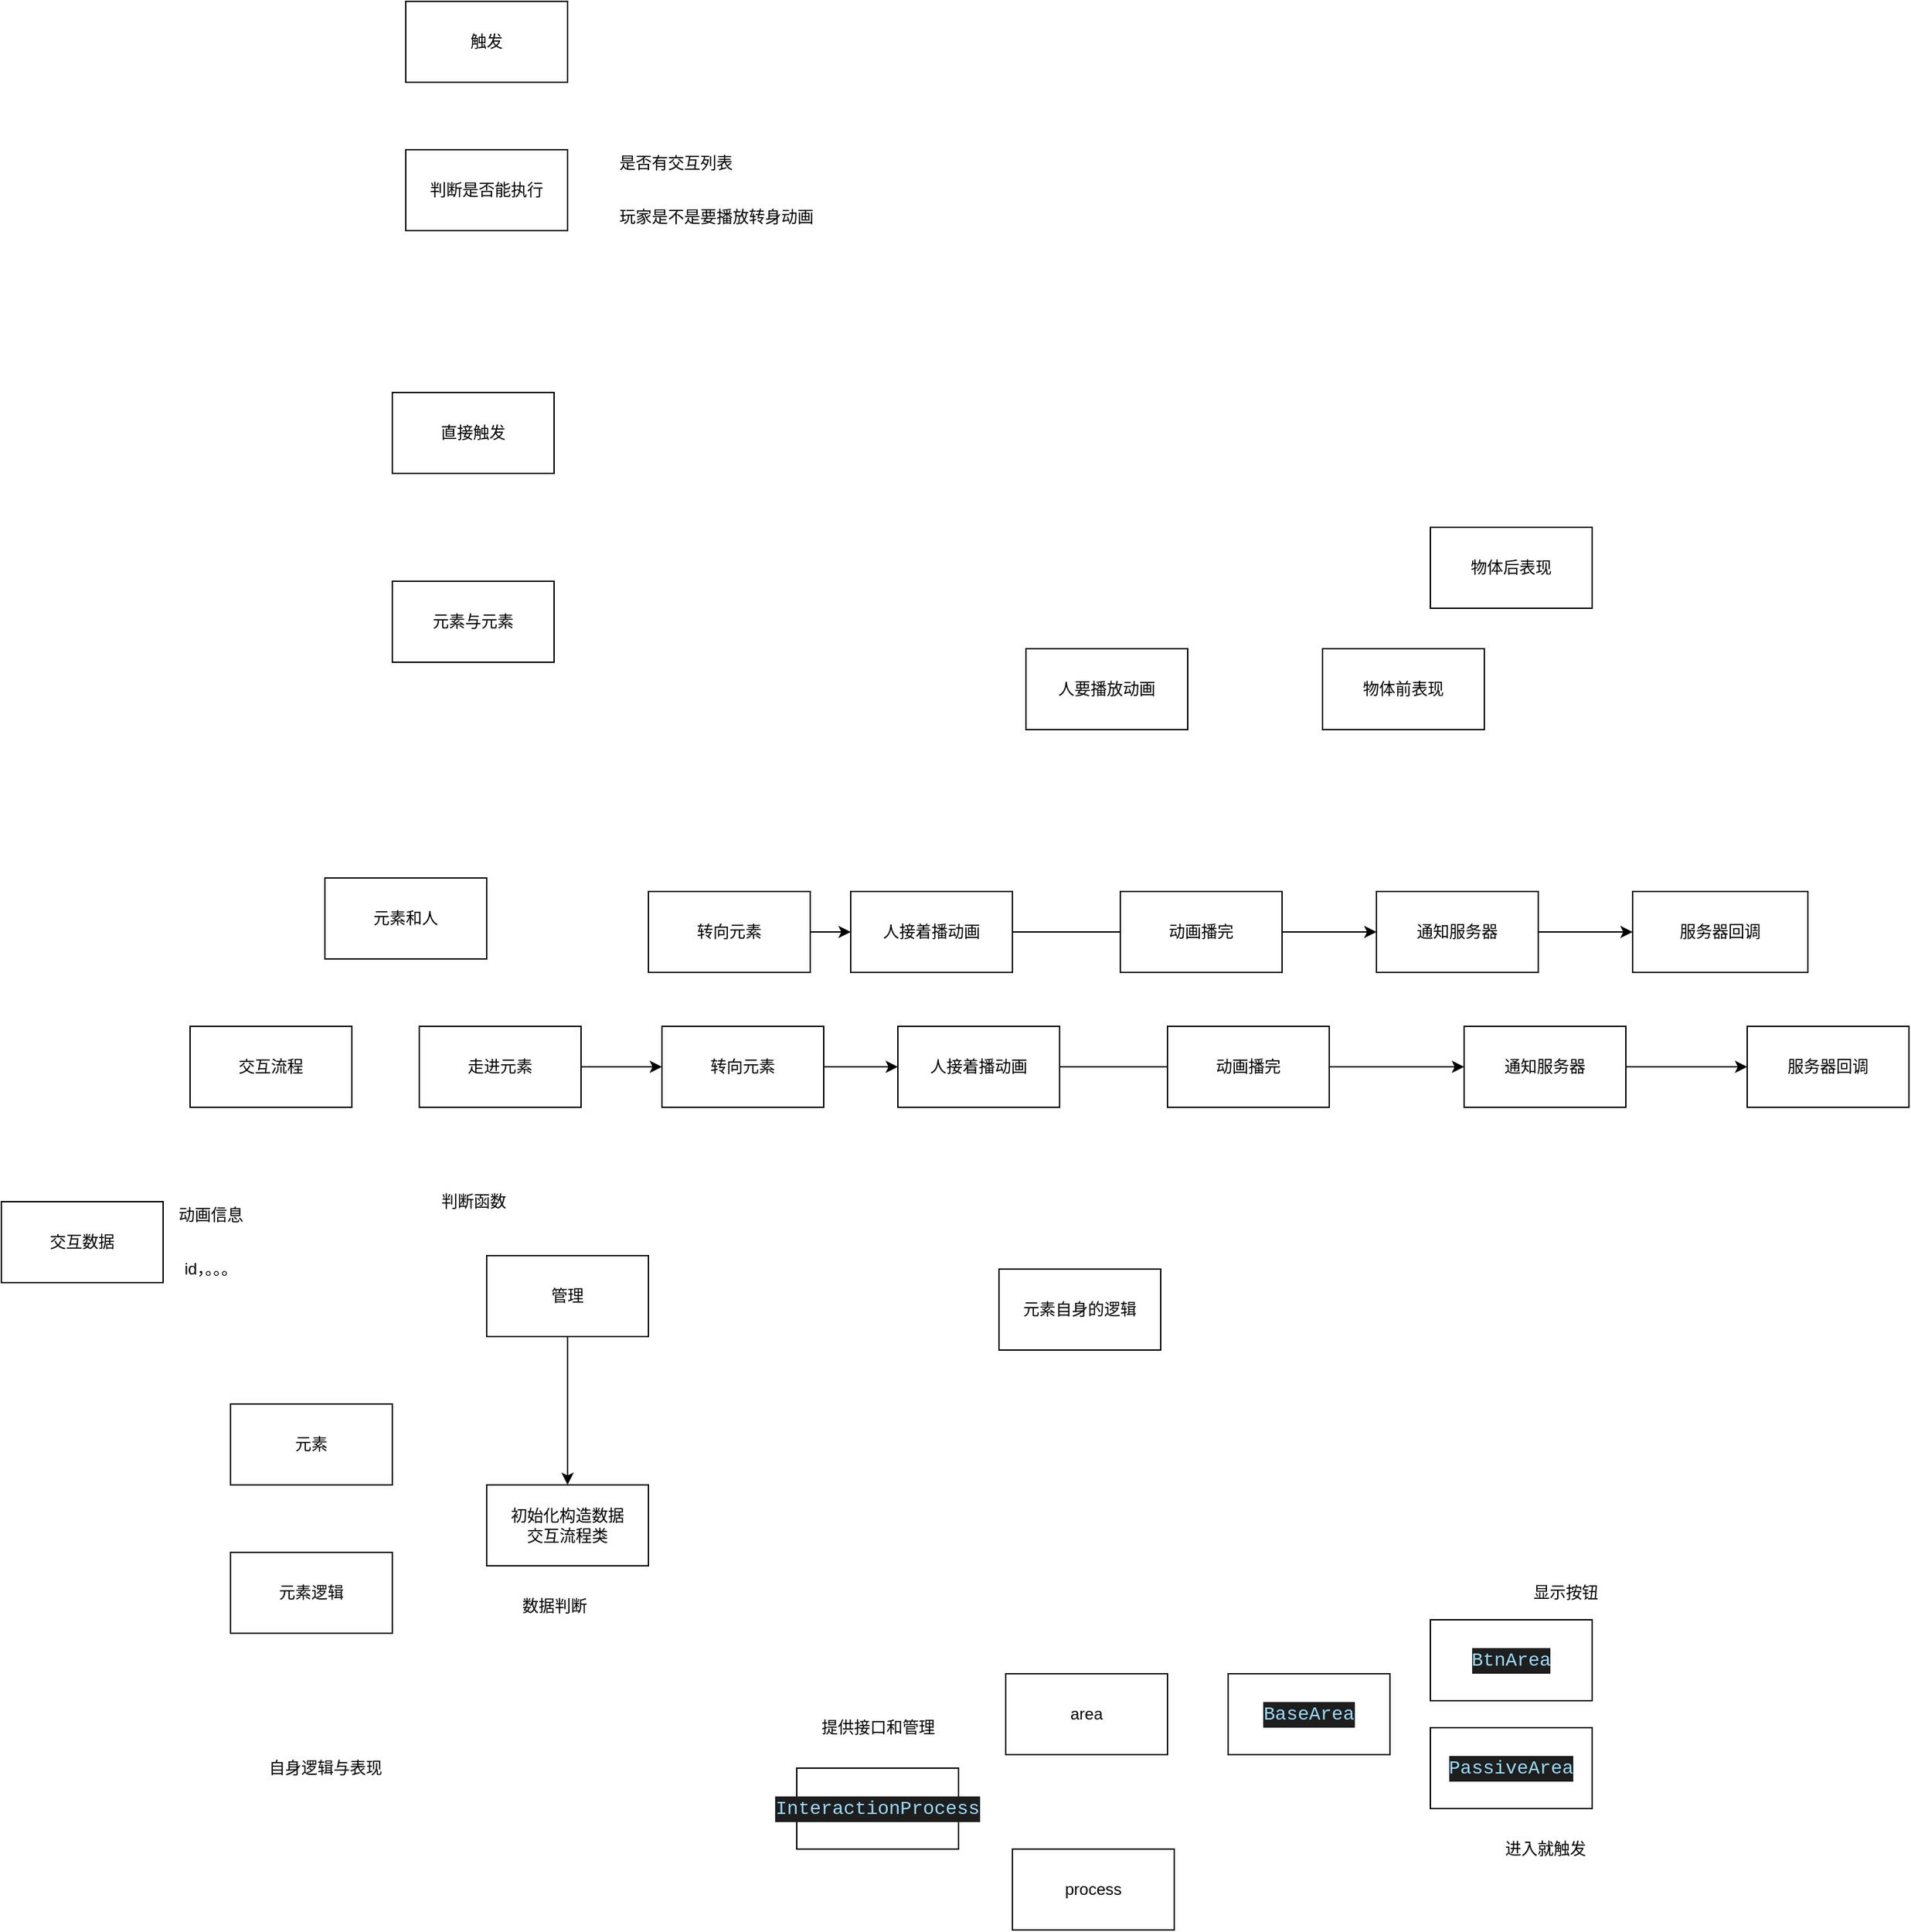 <mxfile>
    <diagram id="IlZiu2MPBp62PP9Y-6dU" name="第 3 页">
        <mxGraphModel dx="4070" dy="1737" grid="1" gridSize="10" guides="1" tooltips="1" connect="1" arrows="1" fold="1" page="1" pageScale="1" pageWidth="827" pageHeight="1169" math="0" shadow="0">
            <root>
                <mxCell id="8rYkP_rlxBz2SXgYndyW-0"/>
                <mxCell id="8rYkP_rlxBz2SXgYndyW-1" parent="8rYkP_rlxBz2SXgYndyW-0"/>
                <mxCell id="8rYkP_rlxBz2SXgYndyW-2" value="触发" style="whiteSpace=wrap;html=1;" parent="8rYkP_rlxBz2SXgYndyW-1" vertex="1">
                    <mxGeometry x="190" y="210" width="120" height="60" as="geometry"/>
                </mxCell>
                <mxCell id="8rYkP_rlxBz2SXgYndyW-3" value="判断是否能执行" style="whiteSpace=wrap;html=1;" parent="8rYkP_rlxBz2SXgYndyW-1" vertex="1">
                    <mxGeometry x="190" y="320" width="120" height="60" as="geometry"/>
                </mxCell>
                <mxCell id="8rYkP_rlxBz2SXgYndyW-4" value="是否有交互列表" style="text;html=1;align=center;verticalAlign=middle;resizable=0;points=[];autosize=1;strokeColor=none;fillColor=none;" parent="8rYkP_rlxBz2SXgYndyW-1" vertex="1">
                    <mxGeometry x="340" y="320" width="100" height="20" as="geometry"/>
                </mxCell>
                <mxCell id="8rYkP_rlxBz2SXgYndyW-5" value="玩家是不是要播放转身动画" style="text;html=1;align=center;verticalAlign=middle;resizable=0;points=[];autosize=1;strokeColor=none;fillColor=none;" parent="8rYkP_rlxBz2SXgYndyW-1" vertex="1">
                    <mxGeometry x="340" y="360" width="160" height="20" as="geometry"/>
                </mxCell>
                <mxCell id="8rYkP_rlxBz2SXgYndyW-7" value="直接触发" style="whiteSpace=wrap;html=1;" parent="8rYkP_rlxBz2SXgYndyW-1" vertex="1">
                    <mxGeometry x="180" y="500" width="120" height="60" as="geometry"/>
                </mxCell>
                <mxCell id="8rYkP_rlxBz2SXgYndyW-8" value="元素与元素" style="whiteSpace=wrap;html=1;" parent="8rYkP_rlxBz2SXgYndyW-1" vertex="1">
                    <mxGeometry x="180" y="640" width="120" height="60" as="geometry"/>
                </mxCell>
                <mxCell id="8rYkP_rlxBz2SXgYndyW-10" value="元素和人" style="whiteSpace=wrap;html=1;" parent="8rYkP_rlxBz2SXgYndyW-1" vertex="1">
                    <mxGeometry x="130" y="860" width="120" height="60" as="geometry"/>
                </mxCell>
                <mxCell id="8rYkP_rlxBz2SXgYndyW-12" value="人要播放动画" style="whiteSpace=wrap;html=1;" parent="8rYkP_rlxBz2SXgYndyW-1" vertex="1">
                    <mxGeometry x="650" y="690" width="120" height="60" as="geometry"/>
                </mxCell>
                <mxCell id="8rYkP_rlxBz2SXgYndyW-17" value="人接着播动画" style="whiteSpace=wrap;html=1;" parent="8rYkP_rlxBz2SXgYndyW-1" vertex="1">
                    <mxGeometry x="520" y="870" width="120" height="60" as="geometry"/>
                </mxCell>
                <mxCell id="_8wziHTbySWfE-9l57sK-0" value="物体前表现" style="whiteSpace=wrap;html=1;" parent="8rYkP_rlxBz2SXgYndyW-1" vertex="1">
                    <mxGeometry x="870" y="690" width="120" height="60" as="geometry"/>
                </mxCell>
                <mxCell id="_8wziHTbySWfE-9l57sK-1" value="物体后表现" style="whiteSpace=wrap;html=1;" parent="8rYkP_rlxBz2SXgYndyW-1" vertex="1">
                    <mxGeometry x="950" y="600" width="120" height="60" as="geometry"/>
                </mxCell>
                <mxCell id="_8wziHTbySWfE-9l57sK-14" style="edgeStyle=none;html=1;exitX=1;exitY=0.5;exitDx=0;exitDy=0;entryX=0;entryY=0.5;entryDx=0;entryDy=0;" parent="8rYkP_rlxBz2SXgYndyW-1" source="_8wziHTbySWfE-9l57sK-2" target="_8wziHTbySWfE-9l57sK-15" edge="1">
                    <mxGeometry relative="1" as="geometry">
                        <mxPoint x="900" y="900" as="targetPoint"/>
                    </mxGeometry>
                </mxCell>
                <mxCell id="_8wziHTbySWfE-9l57sK-2" value="动画播完" style="rounded=0;whiteSpace=wrap;html=1;" parent="8rYkP_rlxBz2SXgYndyW-1" vertex="1">
                    <mxGeometry x="720" y="870" width="120" height="60" as="geometry"/>
                </mxCell>
                <mxCell id="_8wziHTbySWfE-9l57sK-3" value="" style="edgeStyle=none;html=1;exitX=1;exitY=0.5;exitDx=0;exitDy=0;entryX=0;entryY=0.5;entryDx=0;entryDy=0;endArrow=none;" parent="8rYkP_rlxBz2SXgYndyW-1" source="8rYkP_rlxBz2SXgYndyW-17" target="_8wziHTbySWfE-9l57sK-2" edge="1">
                    <mxGeometry relative="1" as="geometry">
                        <mxPoint x="660" y="900" as="sourcePoint"/>
                        <mxPoint x="900" y="890" as="targetPoint"/>
                    </mxGeometry>
                </mxCell>
                <mxCell id="_8wziHTbySWfE-9l57sK-16" style="edgeStyle=none;html=1;entryX=0;entryY=0.5;entryDx=0;entryDy=0;" parent="8rYkP_rlxBz2SXgYndyW-1" source="_8wziHTbySWfE-9l57sK-15" target="_8wziHTbySWfE-9l57sK-17" edge="1">
                    <mxGeometry relative="1" as="geometry">
                        <mxPoint x="1130" y="900" as="targetPoint"/>
                    </mxGeometry>
                </mxCell>
                <mxCell id="_8wziHTbySWfE-9l57sK-15" value="通知服务器" style="rounded=0;whiteSpace=wrap;html=1;" parent="8rYkP_rlxBz2SXgYndyW-1" vertex="1">
                    <mxGeometry x="910" y="870" width="120" height="60" as="geometry"/>
                </mxCell>
                <mxCell id="_8wziHTbySWfE-9l57sK-17" value="服务器回调" style="rounded=0;whiteSpace=wrap;html=1;" parent="8rYkP_rlxBz2SXgYndyW-1" vertex="1">
                    <mxGeometry x="1100" y="870" width="130" height="60" as="geometry"/>
                </mxCell>
                <mxCell id="_8wziHTbySWfE-9l57sK-19" value="人接着播动画" style="whiteSpace=wrap;html=1;" parent="8rYkP_rlxBz2SXgYndyW-1" vertex="1">
                    <mxGeometry x="555" y="970" width="120" height="60" as="geometry"/>
                </mxCell>
                <mxCell id="_8wziHTbySWfE-9l57sK-20" style="edgeStyle=none;html=1;exitX=1;exitY=0.5;exitDx=0;exitDy=0;entryX=0;entryY=0.5;entryDx=0;entryDy=0;" parent="8rYkP_rlxBz2SXgYndyW-1" source="_8wziHTbySWfE-9l57sK-21" target="_8wziHTbySWfE-9l57sK-24" edge="1">
                    <mxGeometry relative="1" as="geometry">
                        <mxPoint x="935" y="1000" as="targetPoint"/>
                    </mxGeometry>
                </mxCell>
                <mxCell id="_8wziHTbySWfE-9l57sK-21" value="动画播完" style="rounded=0;whiteSpace=wrap;html=1;" parent="8rYkP_rlxBz2SXgYndyW-1" vertex="1">
                    <mxGeometry x="755" y="970" width="120" height="60" as="geometry"/>
                </mxCell>
                <mxCell id="_8wziHTbySWfE-9l57sK-22" value="" style="edgeStyle=none;html=1;exitX=1;exitY=0.5;exitDx=0;exitDy=0;entryX=0;entryY=0.5;entryDx=0;entryDy=0;endArrow=none;" parent="8rYkP_rlxBz2SXgYndyW-1" source="_8wziHTbySWfE-9l57sK-19" target="_8wziHTbySWfE-9l57sK-21" edge="1">
                    <mxGeometry relative="1" as="geometry">
                        <mxPoint x="695" y="1000" as="sourcePoint"/>
                        <mxPoint x="935" y="990" as="targetPoint"/>
                    </mxGeometry>
                </mxCell>
                <mxCell id="_8wziHTbySWfE-9l57sK-23" style="edgeStyle=none;html=1;entryX=0;entryY=0.5;entryDx=0;entryDy=0;" parent="8rYkP_rlxBz2SXgYndyW-1" source="_8wziHTbySWfE-9l57sK-24" target="_8wziHTbySWfE-9l57sK-25" edge="1">
                    <mxGeometry relative="1" as="geometry">
                        <mxPoint x="1165" y="1000" as="targetPoint"/>
                    </mxGeometry>
                </mxCell>
                <mxCell id="_8wziHTbySWfE-9l57sK-24" value="通知服务器" style="rounded=0;whiteSpace=wrap;html=1;" parent="8rYkP_rlxBz2SXgYndyW-1" vertex="1">
                    <mxGeometry x="975" y="970" width="120" height="60" as="geometry"/>
                </mxCell>
                <mxCell id="_8wziHTbySWfE-9l57sK-25" value="服务器回调" style="rounded=0;whiteSpace=wrap;html=1;" parent="8rYkP_rlxBz2SXgYndyW-1" vertex="1">
                    <mxGeometry x="1185" y="970" width="120" height="60" as="geometry"/>
                </mxCell>
                <mxCell id="_8wziHTbySWfE-9l57sK-31" style="edgeStyle=none;html=1;exitX=1;exitY=0.5;exitDx=0;exitDy=0;entryX=0;entryY=0.5;entryDx=0;entryDy=0;" parent="8rYkP_rlxBz2SXgYndyW-1" source="_8wziHTbySWfE-9l57sK-26" target="_8wziHTbySWfE-9l57sK-30" edge="1">
                    <mxGeometry relative="1" as="geometry"/>
                </mxCell>
                <mxCell id="_8wziHTbySWfE-9l57sK-26" value="走进元素" style="rounded=0;whiteSpace=wrap;html=1;" parent="8rYkP_rlxBz2SXgYndyW-1" vertex="1">
                    <mxGeometry x="200" y="970" width="120" height="60" as="geometry"/>
                </mxCell>
                <mxCell id="_8wziHTbySWfE-9l57sK-29" style="edgeStyle=none;html=1;entryX=0;entryY=0.5;entryDx=0;entryDy=0;" parent="8rYkP_rlxBz2SXgYndyW-1" source="_8wziHTbySWfE-9l57sK-27" target="8rYkP_rlxBz2SXgYndyW-17" edge="1">
                    <mxGeometry relative="1" as="geometry"/>
                </mxCell>
                <mxCell id="_8wziHTbySWfE-9l57sK-27" value="转向元素" style="rounded=0;whiteSpace=wrap;html=1;" parent="8rYkP_rlxBz2SXgYndyW-1" vertex="1">
                    <mxGeometry x="370" y="870" width="120" height="60" as="geometry"/>
                </mxCell>
                <mxCell id="_8wziHTbySWfE-9l57sK-32" style="edgeStyle=none;html=1;exitX=1;exitY=0.5;exitDx=0;exitDy=0;entryX=0;entryY=0.5;entryDx=0;entryDy=0;" parent="8rYkP_rlxBz2SXgYndyW-1" source="_8wziHTbySWfE-9l57sK-30" target="_8wziHTbySWfE-9l57sK-19" edge="1">
                    <mxGeometry relative="1" as="geometry"/>
                </mxCell>
                <mxCell id="_8wziHTbySWfE-9l57sK-30" value="转向元素" style="rounded=0;whiteSpace=wrap;html=1;" parent="8rYkP_rlxBz2SXgYndyW-1" vertex="1">
                    <mxGeometry x="380" y="970" width="120" height="60" as="geometry"/>
                </mxCell>
                <mxCell id="_8wziHTbySWfE-9l57sK-33" value="元素自身的逻辑" style="whiteSpace=wrap;html=1;" parent="8rYkP_rlxBz2SXgYndyW-1" vertex="1">
                    <mxGeometry x="630" y="1150" width="120" height="60" as="geometry"/>
                </mxCell>
                <mxCell id="_8wziHTbySWfE-9l57sK-34" value="交互流程" style="whiteSpace=wrap;html=1;" parent="8rYkP_rlxBz2SXgYndyW-1" vertex="1">
                    <mxGeometry x="30" y="970" width="120" height="60" as="geometry"/>
                </mxCell>
                <mxCell id="_8wziHTbySWfE-9l57sK-35" value="交互数据" style="whiteSpace=wrap;html=1;" parent="8rYkP_rlxBz2SXgYndyW-1" vertex="1">
                    <mxGeometry x="-110" y="1100" width="120" height="60" as="geometry"/>
                </mxCell>
                <mxCell id="_8wziHTbySWfE-9l57sK-36" value="动画信息" style="text;html=1;align=center;verticalAlign=middle;resizable=0;points=[];autosize=1;strokeColor=none;fillColor=none;" parent="8rYkP_rlxBz2SXgYndyW-1" vertex="1">
                    <mxGeometry x="15" y="1100" width="60" height="20" as="geometry"/>
                </mxCell>
                <mxCell id="_8wziHTbySWfE-9l57sK-37" value="id，。。。&lt;br&gt;" style="text;html=1;align=center;verticalAlign=middle;resizable=0;points=[];autosize=1;strokeColor=none;fillColor=none;" parent="8rYkP_rlxBz2SXgYndyW-1" vertex="1">
                    <mxGeometry x="10" y="1140" width="70" height="20" as="geometry"/>
                </mxCell>
                <mxCell id="_8wziHTbySWfE-9l57sK-38" value="判断函数" style="text;html=1;align=center;verticalAlign=middle;resizable=0;points=[];autosize=1;strokeColor=none;fillColor=none;" parent="8rYkP_rlxBz2SXgYndyW-1" vertex="1">
                    <mxGeometry x="210" y="1090" width="60" height="20" as="geometry"/>
                </mxCell>
                <mxCell id="_8wziHTbySWfE-9l57sK-43" value="初始化构造数据&lt;br&gt;交互流程类" style="whiteSpace=wrap;html=1;" parent="8rYkP_rlxBz2SXgYndyW-1" vertex="1">
                    <mxGeometry x="250" y="1310" width="120" height="60" as="geometry"/>
                </mxCell>
                <mxCell id="_8wziHTbySWfE-9l57sK-48" value="元素" style="whiteSpace=wrap;html=1;" parent="8rYkP_rlxBz2SXgYndyW-1" vertex="1">
                    <mxGeometry x="60" y="1250" width="120" height="60" as="geometry"/>
                </mxCell>
                <mxCell id="_8wziHTbySWfE-9l57sK-49" value="数据判断" style="text;html=1;align=center;verticalAlign=middle;resizable=0;points=[];autosize=1;strokeColor=none;fillColor=none;" parent="8rYkP_rlxBz2SXgYndyW-1" vertex="1">
                    <mxGeometry x="270" y="1390" width="60" height="20" as="geometry"/>
                </mxCell>
                <mxCell id="_8wziHTbySWfE-9l57sK-50" value="元素逻辑" style="whiteSpace=wrap;html=1;" parent="8rYkP_rlxBz2SXgYndyW-1" vertex="1">
                    <mxGeometry x="60" y="1360" width="120" height="60" as="geometry"/>
                </mxCell>
                <mxCell id="_8wziHTbySWfE-9l57sK-52" style="edgeStyle=none;html=1;" parent="8rYkP_rlxBz2SXgYndyW-1" source="_8wziHTbySWfE-9l57sK-51" target="_8wziHTbySWfE-9l57sK-43" edge="1">
                    <mxGeometry relative="1" as="geometry"/>
                </mxCell>
                <mxCell id="_8wziHTbySWfE-9l57sK-51" value="管理" style="whiteSpace=wrap;html=1;" parent="8rYkP_rlxBz2SXgYndyW-1" vertex="1">
                    <mxGeometry x="250" y="1140" width="120" height="60" as="geometry"/>
                </mxCell>
                <mxCell id="_8wziHTbySWfE-9l57sK-53" value="自身逻辑与表现" style="text;html=1;align=center;verticalAlign=middle;resizable=0;points=[];autosize=1;strokeColor=none;fillColor=none;" parent="8rYkP_rlxBz2SXgYndyW-1" vertex="1">
                    <mxGeometry x="80" y="1510" width="100" height="20" as="geometry"/>
                </mxCell>
                <mxCell id="PntFQ8YJOMhcDYldmKFw-0" value="&lt;div style=&quot;color: rgb(212 , 212 , 212) ; background-color: rgb(30 , 30 , 30) ; font-family: &amp;#34;consolas&amp;#34; , &amp;#34;courier new&amp;#34; , monospace ; font-size: 14px ; line-height: 19px&quot;&gt;&lt;span style=&quot;color: #9cdcfe&quot;&gt;InteractionProcess&lt;/span&gt;&lt;/div&gt;" style="whiteSpace=wrap;html=1;" parent="8rYkP_rlxBz2SXgYndyW-1" vertex="1">
                    <mxGeometry x="480" y="1520" width="120" height="60" as="geometry"/>
                </mxCell>
                <mxCell id="PntFQ8YJOMhcDYldmKFw-1" value="area" style="whiteSpace=wrap;html=1;" parent="8rYkP_rlxBz2SXgYndyW-1" vertex="1">
                    <mxGeometry x="635" y="1450" width="120" height="60" as="geometry"/>
                </mxCell>
                <mxCell id="PntFQ8YJOMhcDYldmKFw-2" value="process" style="whiteSpace=wrap;html=1;" parent="8rYkP_rlxBz2SXgYndyW-1" vertex="1">
                    <mxGeometry x="640" y="1580" width="120" height="60" as="geometry"/>
                </mxCell>
                <mxCell id="PntFQ8YJOMhcDYldmKFw-3" value="&lt;div style=&quot;color: rgb(212 , 212 , 212) ; background-color: rgb(30 , 30 , 30) ; font-family: &amp;#34;consolas&amp;#34; , &amp;#34;courier new&amp;#34; , monospace ; font-size: 14px ; line-height: 19px&quot;&gt;&lt;span style=&quot;color: #9cdcfe&quot;&gt;BaseArea&lt;/span&gt;&lt;/div&gt;" style="whiteSpace=wrap;html=1;" parent="8rYkP_rlxBz2SXgYndyW-1" vertex="1">
                    <mxGeometry x="800" y="1450" width="120" height="60" as="geometry"/>
                </mxCell>
                <mxCell id="PntFQ8YJOMhcDYldmKFw-5" value="&lt;div style=&quot;color: rgb(212 , 212 , 212) ; background-color: rgb(30 , 30 , 30) ; font-family: &amp;#34;consolas&amp;#34; , &amp;#34;courier new&amp;#34; , monospace ; font-size: 14px ; line-height: 19px&quot;&gt;&lt;span style=&quot;color: #9cdcfe&quot;&gt;BtnArea&lt;/span&gt;&lt;/div&gt;" style="whiteSpace=wrap;html=1;" parent="8rYkP_rlxBz2SXgYndyW-1" vertex="1">
                    <mxGeometry x="950" y="1410" width="120" height="60" as="geometry"/>
                </mxCell>
                <mxCell id="PntFQ8YJOMhcDYldmKFw-6" value="&lt;div style=&quot;color: rgb(212 , 212 , 212) ; background-color: rgb(30 , 30 , 30) ; font-family: &amp;#34;consolas&amp;#34; , &amp;#34;courier new&amp;#34; , monospace ; font-size: 14px ; line-height: 19px&quot;&gt;&lt;span style=&quot;color: #9cdcfe&quot;&gt;PassiveArea&lt;/span&gt;&lt;/div&gt;" style="whiteSpace=wrap;html=1;" parent="8rYkP_rlxBz2SXgYndyW-1" vertex="1">
                    <mxGeometry x="950" y="1490" width="120" height="60" as="geometry"/>
                </mxCell>
                <mxCell id="PntFQ8YJOMhcDYldmKFw-7" value="显示按钮" style="text;html=1;align=center;verticalAlign=middle;resizable=0;points=[];autosize=1;strokeColor=none;fillColor=none;" parent="8rYkP_rlxBz2SXgYndyW-1" vertex="1">
                    <mxGeometry x="1020" y="1380" width="60" height="20" as="geometry"/>
                </mxCell>
                <mxCell id="PntFQ8YJOMhcDYldmKFw-8" value="进入就触发" style="text;html=1;align=center;verticalAlign=middle;resizable=0;points=[];autosize=1;strokeColor=none;fillColor=none;" parent="8rYkP_rlxBz2SXgYndyW-1" vertex="1">
                    <mxGeometry x="995" y="1570" width="80" height="20" as="geometry"/>
                </mxCell>
                <mxCell id="PntFQ8YJOMhcDYldmKFw-10" value="提供接口和管理" style="text;html=1;align=center;verticalAlign=middle;resizable=0;points=[];autosize=1;strokeColor=none;fillColor=none;" parent="8rYkP_rlxBz2SXgYndyW-1" vertex="1">
                    <mxGeometry x="490" y="1480" width="100" height="20" as="geometry"/>
                </mxCell>
            </root>
        </mxGraphModel>
    </diagram>
    <diagram id="qzf3TZaFx5pGAV7Alt99" name="老的交互逻辑">
        <mxGraphModel dx="3097" dy="1216" grid="1" gridSize="10" guides="1" tooltips="1" connect="1" arrows="1" fold="1" page="1" pageScale="1" pageWidth="827" pageHeight="1169" math="0" shadow="0">
            <root>
                <mxCell id="0"/>
                <mxCell id="1" parent="0"/>
                <mxCell id="ZKPLTbpdLzS0un_BZ3tC-7" style="edgeStyle=none;html=1;exitX=0.5;exitY=1;exitDx=0;exitDy=0;" parent="1" source="ZKPLTbpdLzS0un_BZ3tC-3" target="ZKPLTbpdLzS0un_BZ3tC-5" edge="1">
                    <mxGeometry relative="1" as="geometry"/>
                </mxCell>
                <mxCell id="ZKPLTbpdLzS0un_BZ3tC-3" value="baseCopyMapComponent:GetCollision" style="whiteSpace=wrap;html=1;" parent="1" vertex="1">
                    <mxGeometry x="-510" y="70" width="120" height="60" as="geometry"/>
                </mxCell>
                <mxCell id="ZKPLTbpdLzS0un_BZ3tC-8" style="edgeStyle=none;html=1;exitX=1;exitY=0.5;exitDx=0;exitDy=0;entryX=0;entryY=0.5;entryDx=0;entryDy=0;" parent="1" source="ZKPLTbpdLzS0un_BZ3tC-4" target="ZKPLTbpdLzS0un_BZ3tC-3" edge="1">
                    <mxGeometry relative="1" as="geometry"/>
                </mxCell>
                <mxCell id="ZKPLTbpdLzS0un_BZ3tC-4" value="初始化" style="shape=step;perimeter=stepPerimeter;whiteSpace=wrap;html=1;fixedSize=1;" parent="1" vertex="1">
                    <mxGeometry x="-690" y="60" width="120" height="80" as="geometry"/>
                </mxCell>
                <mxCell id="ZKPLTbpdLzS0un_BZ3tC-5" value="baseCopyMapComponent:GetInteractionCollision" style="whiteSpace=wrap;html=1;" parent="1" vertex="1">
                    <mxGeometry x="-510" y="190" width="120" height="60" as="geometry"/>
                </mxCell>
                <mxCell id="ZKPLTbpdLzS0un_BZ3tC-6" value="获取交互碰撞（通过在碰撞组件上打tag来找到" style="text;html=1;align=center;verticalAlign=middle;resizable=0;points=[];autosize=1;strokeColor=none;fillColor=none;" parent="1" vertex="1">
                    <mxGeometry x="-570" y="260" width="270" height="30" as="geometry"/>
                </mxCell>
                <mxCell id="ZKPLTbpdLzS0un_BZ3tC-9" value="注册碰撞" style="text;html=1;align=center;verticalAlign=middle;resizable=0;points=[];autosize=1;strokeColor=none;fillColor=none;" parent="1" vertex="1">
                    <mxGeometry x="-430" y="130" width="70" height="30" as="geometry"/>
                </mxCell>
                <mxCell id="ZKPLTbpdLzS0un_BZ3tC-53" style="edgeStyle=none;html=1;exitX=1;exitY=0.5;exitDx=0;exitDy=0;entryX=0;entryY=0.5;entryDx=0;entryDy=0;" parent="1" source="ZKPLTbpdLzS0un_BZ3tC-10" target="ZKPLTbpdLzS0un_BZ3tC-52" edge="1">
                    <mxGeometry relative="1" as="geometry"/>
                </mxCell>
                <mxCell id="ZKPLTbpdLzS0un_BZ3tC-10" value="玩家进入触发区域" style="shape=step;perimeter=stepPerimeter;whiteSpace=wrap;html=1;fixedSize=1;" parent="1" vertex="1">
                    <mxGeometry x="360" y="60" width="120" height="80" as="geometry"/>
                </mxCell>
                <mxCell id="ZKPLTbpdLzS0un_BZ3tC-14" style="edgeStyle=none;html=1;exitX=1;exitY=0.5;exitDx=0;exitDy=0;entryX=0;entryY=0.5;entryDx=0;entryDy=0;" parent="1" source="ZKPLTbpdLzS0un_BZ3tC-12" target="ZKPLTbpdLzS0un_BZ3tC-13" edge="1">
                    <mxGeometry relative="1" as="geometry"/>
                </mxCell>
                <mxCell id="ZKPLTbpdLzS0un_BZ3tC-12" value="外部循环" style="shape=step;perimeter=stepPerimeter;whiteSpace=wrap;html=1;fixedSize=1;" parent="1" vertex="1">
                    <mxGeometry x="-250" y="60" width="120" height="80" as="geometry"/>
                </mxCell>
                <mxCell id="ZKPLTbpdLzS0un_BZ3tC-16" style="edgeStyle=none;html=1;exitX=0.5;exitY=1;exitDx=0;exitDy=0;entryX=0;entryY=0.5;entryDx=0;entryDy=0;" parent="1" source="ZKPLTbpdLzS0un_BZ3tC-13" target="ZKPLTbpdLzS0un_BZ3tC-15" edge="1">
                    <mxGeometry relative="1" as="geometry"/>
                </mxCell>
                <mxCell id="ZKPLTbpdLzS0un_BZ3tC-13" value="&lt;div style=&quot;color: rgb(212, 212, 212); background-color: rgb(30, 30, 30); font-family: Consolas, &amp;quot;Courier New&amp;quot;, monospace; font-size: 14px; line-height: 19px;&quot;&gt;&lt;span style=&quot;color: #4ec9b0;&quot;&gt;LevelElement&lt;/span&gt;:&lt;span style=&quot;color: #dcdcaa;&quot;&gt;TickMapComponent&lt;/span&gt;&lt;/div&gt;" style="whiteSpace=wrap;html=1;" parent="1" vertex="1">
                    <mxGeometry x="-60" y="70" width="120" height="60" as="geometry"/>
                </mxCell>
                <mxCell id="ZKPLTbpdLzS0un_BZ3tC-22" value="Y" style="edgeStyle=none;html=1;exitX=1;exitY=0.5;exitDx=0;exitDy=0;" parent="1" source="ZKPLTbpdLzS0un_BZ3tC-15" target="ZKPLTbpdLzS0un_BZ3tC-21" edge="1">
                    <mxGeometry relative="1" as="geometry"/>
                </mxCell>
                <mxCell id="ZKPLTbpdLzS0un_BZ3tC-15" value="&lt;div style=&quot;color: rgb(212, 212, 212); background-color: rgb(30, 30, 30); font-family: Consolas, &amp;quot;Courier New&amp;quot;, monospace; font-size: 14px; line-height: 19px;&quot;&gt;&lt;div style=&quot;line-height: 19px;&quot;&gt;&lt;span style=&quot;color: #569cd6;&quot;&gt;self&lt;/span&gt;.&lt;span style=&quot;color: #4ec9b0;&quot;&gt;bEnterArea&lt;/span&gt;&lt;/div&gt;&lt;/div&gt;" style="rhombus;whiteSpace=wrap;html=1;direction=south;" parent="1" vertex="1">
                    <mxGeometry x="-40" y="190" width="80" height="80" as="geometry"/>
                </mxCell>
                <mxCell id="ZKPLTbpdLzS0un_BZ3tC-41" style="edgeStyle=none;html=1;exitX=0.5;exitY=1;exitDx=0;exitDy=0;entryX=0.5;entryY=0;entryDx=0;entryDy=0;" parent="1" source="ZKPLTbpdLzS0un_BZ3tC-19" target="ZKPLTbpdLzS0un_BZ3tC-43" edge="1">
                    <mxGeometry relative="1" as="geometry">
                        <mxPoint x="-0.048" y="680" as="targetPoint"/>
                    </mxGeometry>
                </mxCell>
                <mxCell id="ZKPLTbpdLzS0un_BZ3tC-19" value="&lt;div style=&quot;color: rgb(212, 212, 212); background-color: rgb(30, 30, 30); font-family: Consolas, &amp;quot;Courier New&amp;quot;, monospace; font-size: 14px; line-height: 19px;&quot;&gt;not&amp;nbsp;&lt;span style=&quot;color: #569cd6;&quot;&gt;self&lt;/span&gt;:&lt;span style=&quot;color: #dcdcaa;&quot;&gt;IsPassive&lt;/span&gt;()&lt;/div&gt;" style="rhombus;whiteSpace=wrap;html=1;" parent="1" vertex="1">
                    <mxGeometry x="-40" y="475" width="80" height="90" as="geometry"/>
                </mxCell>
                <mxCell id="ZKPLTbpdLzS0un_BZ3tC-23" value="Y" style="edgeStyle=none;html=1;exitX=0.5;exitY=1;exitDx=0;exitDy=0;entryX=0.5;entryY=0;entryDx=0;entryDy=0;" parent="1" source="ZKPLTbpdLzS0un_BZ3tC-21" target="ZKPLTbpdLzS0un_BZ3tC-19" edge="1">
                    <mxGeometry relative="1" as="geometry"/>
                </mxCell>
                <mxCell id="ZKPLTbpdLzS0un_BZ3tC-24" style="edgeStyle=none;html=1;exitX=1;exitY=0.5;exitDx=0;exitDy=0;entryX=0.5;entryY=0;entryDx=0;entryDy=0;" parent="1" source="ZKPLTbpdLzS0un_BZ3tC-21" target="ZKPLTbpdLzS0un_BZ3tC-28" edge="1">
                    <mxGeometry relative="1" as="geometry">
                        <mxPoint x="240" y="370" as="targetPoint"/>
                    </mxGeometry>
                </mxCell>
                <mxCell id="ZKPLTbpdLzS0un_BZ3tC-27" value="N" style="edgeLabel;html=1;align=center;verticalAlign=middle;resizable=0;points=[];" parent="ZKPLTbpdLzS0un_BZ3tC-24" vertex="1" connectable="0">
                    <mxGeometry x="0.2" relative="1" as="geometry">
                        <mxPoint as="offset"/>
                    </mxGeometry>
                </mxCell>
                <mxCell id="ZKPLTbpdLzS0un_BZ3tC-21" value="&lt;div style=&quot;color: rgb(212, 212, 212); background-color: rgb(30, 30, 30); font-family: Consolas, &amp;quot;Courier New&amp;quot;, monospace; font-size: 14px; line-height: 19px;&quot;&gt;&lt;span style=&quot;color: #569cd6;&quot;&gt;self&lt;/span&gt;.&lt;span style=&quot;color: #4ec9b0;&quot;&gt;bEnterInteractionArea&lt;/span&gt;&lt;/div&gt;" style="rhombus;whiteSpace=wrap;html=1;" parent="1" vertex="1">
                    <mxGeometry x="-40" y="330" width="80" height="80" as="geometry"/>
                </mxCell>
                <mxCell id="ZKPLTbpdLzS0un_BZ3tC-25" value="是否进入区域" style="text;html=1;align=center;verticalAlign=middle;resizable=0;points=[];autosize=1;strokeColor=none;fillColor=none;" parent="1" vertex="1">
                    <mxGeometry x="27" y="240" width="100" height="30" as="geometry"/>
                </mxCell>
                <mxCell id="ZKPLTbpdLzS0un_BZ3tC-26" value="是否进入触发区域" style="text;html=1;align=center;verticalAlign=middle;resizable=0;points=[];autosize=1;strokeColor=none;fillColor=none;" parent="1" vertex="1">
                    <mxGeometry x="-10" y="385" width="120" height="30" as="geometry"/>
                </mxCell>
                <mxCell id="ZKPLTbpdLzS0un_BZ3tC-31" value="N" style="edgeStyle=none;html=1;exitX=1;exitY=0.5;exitDx=0;exitDy=0;entryX=0.5;entryY=0;entryDx=0;entryDy=0;" parent="1" source="ZKPLTbpdLzS0un_BZ3tC-28" target="ZKPLTbpdLzS0un_BZ3tC-29" edge="1">
                    <mxGeometry relative="1" as="geometry">
                        <mxPoint x="391.44" y="409.571" as="targetPoint"/>
                    </mxGeometry>
                </mxCell>
                <mxCell id="ZKPLTbpdLzS0un_BZ3tC-32" style="edgeStyle=none;html=1;exitX=0.5;exitY=1;exitDx=0;exitDy=0;entryX=0.365;entryY=0.066;entryDx=0;entryDy=0;entryPerimeter=0;" parent="1" source="ZKPLTbpdLzS0un_BZ3tC-28" target="ZKPLTbpdLzS0un_BZ3tC-30" edge="1">
                    <mxGeometry relative="1" as="geometry"/>
                </mxCell>
                <mxCell id="ZKPLTbpdLzS0un_BZ3tC-34" value="Y" style="edgeLabel;html=1;align=center;verticalAlign=middle;resizable=0;points=[];" parent="ZKPLTbpdLzS0un_BZ3tC-32" vertex="1" connectable="0">
                    <mxGeometry x="-0.296" y="1" relative="1" as="geometry">
                        <mxPoint as="offset"/>
                    </mxGeometry>
                </mxCell>
                <mxCell id="ZKPLTbpdLzS0un_BZ3tC-28" value="&lt;div style=&quot;color: rgb(212, 212, 212); background-color: rgb(30, 30, 30); font-family: Consolas, &amp;quot;Courier New&amp;quot;, monospace; font-size: 14px; line-height: 19px;&quot;&gt;&lt;span style=&quot;color: #569cd6;&quot;&gt;self&lt;/span&gt;:&lt;span style=&quot;color: #dcdcaa;&quot;&gt;IsPassive&lt;/span&gt;()&lt;/div&gt;" style="rhombus;whiteSpace=wrap;html=1;" parent="1" vertex="1">
                    <mxGeometry x="171.44" y="370" width="80" height="80" as="geometry"/>
                </mxCell>
                <mxCell id="ZKPLTbpdLzS0un_BZ3tC-29" value="&lt;div style=&quot;color: rgb(212, 212, 212); background-color: rgb(30, 30, 30); font-family: Consolas, &amp;quot;Courier New&amp;quot;, monospace; font-size: 14px; line-height: 19px;&quot;&gt;&lt;div style=&quot;line-height: 19px;&quot;&gt;&lt;span style=&quot;color: #569cd6;&quot;&gt;self&lt;/span&gt;:&lt;span style=&quot;color: #dcdcaa;&quot;&gt;OnBeginOverLap&lt;/span&gt;&lt;/div&gt;&lt;/div&gt;" style="whiteSpace=wrap;html=1;" parent="1" vertex="1">
                    <mxGeometry x="351.44" y="565" width="120" height="60" as="geometry"/>
                </mxCell>
                <mxCell id="ZKPLTbpdLzS0un_BZ3tC-38" value="Y" style="edgeStyle=none;html=1;exitX=0.5;exitY=1;exitDx=0;exitDy=0;" parent="1" source="ZKPLTbpdLzS0un_BZ3tC-30" target="ZKPLTbpdLzS0un_BZ3tC-29" edge="1">
                    <mxGeometry relative="1" as="geometry"/>
                </mxCell>
                <mxCell id="ZKPLTbpdLzS0un_BZ3tC-30" value="&lt;div style=&quot;color: rgb(212, 212, 212); background-color: rgb(30, 30, 30); font-family: Consolas, &amp;quot;Courier New&amp;quot;, monospace; font-size: 14px; line-height: 19px;&quot;&gt;&lt;span style=&quot;color: #569cd6;&quot;&gt;self&lt;/span&gt;:&lt;span style=&quot;color: #dcdcaa;&quot;&gt;IsPassiveRepeatTrigger&lt;/span&gt;()&lt;/div&gt;" style="rhombus;whiteSpace=wrap;html=1;" parent="1" vertex="1">
                    <mxGeometry x="186.44" y="490" width="80" height="80" as="geometry"/>
                </mxCell>
                <mxCell id="ZKPLTbpdLzS0un_BZ3tC-35" value="是否是被动触发区域" style="text;html=1;align=center;verticalAlign=middle;resizable=0;points=[];autosize=1;strokeColor=none;fillColor=none;" parent="1" vertex="1">
                    <mxGeometry x="186.44" y="355" width="130" height="30" as="geometry"/>
                </mxCell>
                <mxCell id="ZKPLTbpdLzS0un_BZ3tC-40" value="被动区域是否设置了重复触发" style="text;html=1;align=center;verticalAlign=middle;resizable=0;points=[];autosize=1;strokeColor=none;fillColor=none;" parent="1" vertex="1">
                    <mxGeometry x="161.44" y="485" width="180" height="30" as="geometry"/>
                </mxCell>
                <mxCell id="ZKPLTbpdLzS0un_BZ3tC-42" value="主动触发区域" style="text;html=1;align=center;verticalAlign=middle;resizable=0;points=[];autosize=1;strokeColor=none;fillColor=none;" parent="1" vertex="1">
                    <mxGeometry x="10" y="610" width="100" height="30" as="geometry"/>
                </mxCell>
                <mxCell id="ZKPLTbpdLzS0un_BZ3tC-46" style="edgeStyle=none;html=1;exitX=0.5;exitY=1;exitDx=0;exitDy=0;entryX=0.5;entryY=0;entryDx=0;entryDy=0;" parent="1" source="ZKPLTbpdLzS0un_BZ3tC-43" target="ZKPLTbpdLzS0un_BZ3tC-44" edge="1">
                    <mxGeometry relative="1" as="geometry"/>
                </mxCell>
                <mxCell id="ZKPLTbpdLzS0un_BZ3tC-49" value="Y" style="edgeLabel;html=1;align=center;verticalAlign=middle;resizable=0;points=[];" parent="ZKPLTbpdLzS0un_BZ3tC-46" vertex="1" connectable="0">
                    <mxGeometry x="-0.206" relative="1" as="geometry">
                        <mxPoint as="offset"/>
                    </mxGeometry>
                </mxCell>
                <mxCell id="ZKPLTbpdLzS0un_BZ3tC-47" style="edgeStyle=none;html=1;exitX=1;exitY=0.5;exitDx=0;exitDy=0;entryX=0.5;entryY=0;entryDx=0;entryDy=0;" parent="1" source="ZKPLTbpdLzS0un_BZ3tC-43" target="ZKPLTbpdLzS0un_BZ3tC-45" edge="1">
                    <mxGeometry relative="1" as="geometry"/>
                </mxCell>
                <mxCell id="ZKPLTbpdLzS0un_BZ3tC-48" value="N" style="edgeLabel;html=1;align=center;verticalAlign=middle;resizable=0;points=[];" parent="ZKPLTbpdLzS0un_BZ3tC-47" vertex="1" connectable="0">
                    <mxGeometry x="0.107" y="3" relative="1" as="geometry">
                        <mxPoint y="-1" as="offset"/>
                    </mxGeometry>
                </mxCell>
                <mxCell id="ZKPLTbpdLzS0un_BZ3tC-43" value="&lt;div style=&quot;color: rgb(212, 212, 212); background-color: rgb(30, 30, 30); font-family: Consolas, &amp;quot;Courier New&amp;quot;, monospace; font-size: 14px; line-height: 19px;&quot;&gt;&lt;span style=&quot;color: #4ec9b0;&quot;&gt;playerActor&lt;/span&gt;:&lt;span style=&quot;color: #dcdcaa;&quot;&gt;GetInteractor&lt;/span&gt;()&lt;/div&gt;&lt;div style=&quot;color: rgb(212, 212, 212); background-color: rgb(30, 30, 30); font-family: Consolas, &amp;quot;Courier New&amp;quot;, monospace; font-size: 14px; line-height: 19px;&quot;&gt;&lt;div style=&quot;line-height: 19px;&quot;&gt;&lt;span style=&quot;color: #569cd6;&quot;&gt;self&lt;/span&gt;:&lt;span style=&quot;color: #dcdcaa;&quot;&gt;GetActor&lt;/span&gt;():&lt;span style=&quot;color: #dcdcaa;&quot;&gt;IsShowBtn&lt;/span&gt;()&lt;/div&gt;&lt;div style=&quot;line-height: 19px;&quot;&gt;&lt;div style=&quot;line-height: 19px;&quot;&gt;&lt;span style=&quot;color: #4ec9b0;&quot;&gt;playerActor&lt;/span&gt;:&lt;span style=&quot;color: #dcdcaa;&quot;&gt;CanInteractWithActiveElement&lt;/span&gt;()&lt;/div&gt;&lt;/div&gt;&lt;/div&gt;" style="rhombus;whiteSpace=wrap;html=1;" parent="1" vertex="1">
                    <mxGeometry x="-40" y="660" width="80" height="80" as="geometry"/>
                </mxCell>
                <mxCell id="ZKPLTbpdLzS0un_BZ3tC-44" value="&lt;div style=&quot;color: rgb(212, 212, 212); background-color: rgb(30, 30, 30); font-family: Consolas, &amp;quot;Courier New&amp;quot;, monospace; font-size: 14px; line-height: 19px;&quot;&gt;&lt;span style=&quot;color: #569cd6;&quot;&gt;self&lt;/span&gt;:&lt;span style=&quot;color: #dcdcaa;&quot;&gt;ShowInteractionAreaDisplay&lt;/span&gt;()&lt;/div&gt;" style="whiteSpace=wrap;html=1;" parent="1" vertex="1">
                    <mxGeometry x="-60" y="860" width="120" height="60" as="geometry"/>
                </mxCell>
                <mxCell id="ZKPLTbpdLzS0un_BZ3tC-45" value="&#10;&lt;div style=&quot;color: rgb(212, 212, 212); background-color: rgb(30, 30, 30); font-family: Consolas, &amp;quot;Courier New&amp;quot;, monospace; font-weight: normal; font-size: 14px; line-height: 19px;&quot;&gt;&lt;div&gt;&lt;span style=&quot;color: #569cd6;&quot;&gt;self&lt;/span&gt;&lt;span style=&quot;color: #d4d4d4;&quot;&gt;:&lt;/span&gt;&lt;span style=&quot;color: #dcdcaa;&quot;&gt;HideInteractionAreaDisplay&lt;/span&gt;&lt;span style=&quot;color: #d4d4d4;&quot;&gt;();&lt;/span&gt;&lt;/div&gt;&lt;/div&gt;&#10;&#10;" style="whiteSpace=wrap;html=1;" parent="1" vertex="1">
                    <mxGeometry x="140" y="800" width="120" height="60" as="geometry"/>
                </mxCell>
                <mxCell id="ZKPLTbpdLzS0un_BZ3tC-50" value="元素可以显示按钮，玩家当前状体可以交互（主要是因为翻滚）" style="text;html=1;align=center;verticalAlign=middle;resizable=0;points=[];autosize=1;strokeColor=none;fillColor=none;" parent="1" vertex="1">
                    <mxGeometry x="-520" y="680" width="360" height="30" as="geometry"/>
                </mxCell>
                <mxCell id="ZKPLTbpdLzS0un_BZ3tC-51" value="判断一系列条件显示按钮" style="text;html=1;align=center;verticalAlign=middle;resizable=0;points=[];autosize=1;strokeColor=none;fillColor=none;" parent="1" vertex="1">
                    <mxGeometry x="-110" y="950" width="160" height="30" as="geometry"/>
                </mxCell>
                <mxCell id="ZKPLTbpdLzS0un_BZ3tC-60" style="edgeStyle=none;html=1;exitX=0.5;exitY=1;exitDx=0;exitDy=0;entryX=0.547;entryY=0.02;entryDx=0;entryDy=0;entryPerimeter=0;" parent="1" source="ZKPLTbpdLzS0un_BZ3tC-52" target="ZKPLTbpdLzS0un_BZ3tC-58" edge="1">
                    <mxGeometry relative="1" as="geometry"/>
                </mxCell>
                <mxCell id="ZKPLTbpdLzS0un_BZ3tC-52" value="&lt;div style=&quot;color: rgb(212, 212, 212); background-color: rgb(30, 30, 30); font-family: Consolas, &amp;quot;Courier New&amp;quot;, monospace; font-size: 14px; line-height: 19px;&quot;&gt;&lt;span style=&quot;color: #9cdcfe;&quot;&gt;baseCopyMapComponent&lt;/span&gt;.&lt;span style=&quot;color: #4ec9b0;&quot;&gt;OnBeginOverLap&lt;/span&gt;&lt;/div&gt;" style="whiteSpace=wrap;html=1;" parent="1" vertex="1">
                    <mxGeometry x="590" y="70" width="120" height="60" as="geometry"/>
                </mxCell>
                <mxCell id="ZKPLTbpdLzS0un_BZ3tC-57" style="edgeStyle=none;html=1;exitX=1;exitY=0.5;exitDx=0;exitDy=0;entryX=0;entryY=0.5;entryDx=0;entryDy=0;" parent="1" source="ZKPLTbpdLzS0un_BZ3tC-55" target="ZKPLTbpdLzS0un_BZ3tC-56" edge="1">
                    <mxGeometry relative="1" as="geometry"/>
                </mxCell>
                <mxCell id="ZKPLTbpdLzS0un_BZ3tC-55" value="玩家离开触发区域" style="shape=step;perimeter=stepPerimeter;whiteSpace=wrap;html=1;fixedSize=1;" parent="1" vertex="1">
                    <mxGeometry x="1140" y="60" width="120" height="80" as="geometry"/>
                </mxCell>
                <mxCell id="ZKPLTbpdLzS0un_BZ3tC-215" style="edgeStyle=none;html=1;exitX=0.5;exitY=1;exitDx=0;exitDy=0;" parent="1" source="ZKPLTbpdLzS0un_BZ3tC-56" target="ZKPLTbpdLzS0un_BZ3tC-59" edge="1">
                    <mxGeometry relative="1" as="geometry"/>
                </mxCell>
                <mxCell id="ZKPLTbpdLzS0un_BZ3tC-56" value="&lt;div style=&quot;color: rgb(212, 212, 212); background-color: rgb(30, 30, 30); font-family: Consolas, &amp;quot;Courier New&amp;quot;, monospace; font-size: 14px; line-height: 19px;&quot;&gt;&lt;span style=&quot;color: #9cdcfe;&quot;&gt;baseCopyMapComponent&lt;/span&gt;.&lt;span style=&quot;color: #4ec9b0;&quot;&gt;OnEndOverLap&lt;/span&gt;&lt;/div&gt;" style="whiteSpace=wrap;html=1;" parent="1" vertex="1">
                    <mxGeometry x="1380" y="70" width="120" height="60" as="geometry"/>
                </mxCell>
                <mxCell id="ZKPLTbpdLzS0un_BZ3tC-64" style="edgeStyle=none;html=1;exitX=0.5;exitY=1;exitDx=0;exitDy=0;" parent="1" source="ZKPLTbpdLzS0un_BZ3tC-58" target="ZKPLTbpdLzS0un_BZ3tC-62" edge="1">
                    <mxGeometry relative="1" as="geometry"/>
                </mxCell>
                <mxCell id="ZKPLTbpdLzS0un_BZ3tC-58" value="&lt;div style=&quot;color: rgb(212, 212, 212); background-color: rgb(30, 30, 30); font-family: Consolas, &amp;quot;Courier New&amp;quot;, monospace; font-size: 14px; line-height: 19px;&quot;&gt;&lt;span style=&quot;color: #569cd6;&quot;&gt;self&lt;/span&gt;:&lt;span style=&quot;color: #dcdcaa;&quot;&gt;BeginOverLapEvent&lt;/span&gt;&lt;/div&gt;" style="whiteSpace=wrap;html=1;" parent="1" vertex="1">
                    <mxGeometry x="590" y="175" width="120" height="60" as="geometry"/>
                </mxCell>
                <mxCell id="ZKPLTbpdLzS0un_BZ3tC-98" style="edgeStyle=none;html=1;exitX=0.75;exitY=1;exitDx=0;exitDy=0;" parent="1" source="ZKPLTbpdLzS0un_BZ3tC-59" target="ZKPLTbpdLzS0un_BZ3tC-218" edge="1">
                    <mxGeometry relative="1" as="geometry">
                        <mxPoint x="1440" y="320" as="targetPoint"/>
                    </mxGeometry>
                </mxCell>
                <mxCell id="ZKPLTbpdLzS0un_BZ3tC-59" value="&lt;div style=&quot;color: rgb(212, 212, 212); background-color: rgb(30, 30, 30); font-family: Consolas, &amp;quot;Courier New&amp;quot;, monospace; font-size: 14px; line-height: 19px;&quot;&gt;&lt;span style=&quot;color: #569cd6;&quot;&gt;self&lt;/span&gt;:&lt;span style=&quot;color: #dcdcaa;&quot;&gt;EndOverLapEvent&lt;/span&gt;&lt;/div&gt;" style="whiteSpace=wrap;html=1;" parent="1" vertex="1">
                    <mxGeometry x="1380" y="180" width="120" height="60" as="geometry"/>
                </mxCell>
                <mxCell id="ZKPLTbpdLzS0un_BZ3tC-61" value="为什么多一次，是为了重写 （重写上一个函数 会有问题）" style="text;html=1;align=center;verticalAlign=middle;resizable=0;points=[];autosize=1;strokeColor=none;fillColor=none;" parent="1" vertex="1">
                    <mxGeometry x="750" y="190" width="330" height="30" as="geometry"/>
                </mxCell>
                <mxCell id="ZKPLTbpdLzS0un_BZ3tC-68" style="edgeStyle=none;html=1;exitX=0.5;exitY=1;exitDx=0;exitDy=0;" parent="1" source="ZKPLTbpdLzS0un_BZ3tC-62" target="ZKPLTbpdLzS0un_BZ3tC-66" edge="1">
                    <mxGeometry relative="1" as="geometry"/>
                </mxCell>
                <mxCell id="ZKPLTbpdLzS0un_BZ3tC-62" value="&lt;div style=&quot;color: rgb(212, 212, 212); background-color: rgb(30, 30, 30); font-family: Consolas, &amp;quot;Courier New&amp;quot;, monospace; font-size: 14px; line-height: 19px;&quot;&gt;&lt;span style=&quot;color: #4ec9b0;&quot;&gt;LevelElement&lt;/span&gt;:&lt;span style=&quot;color: #dcdcaa;&quot;&gt;OnBeginOverLap&lt;/span&gt;&lt;/div&gt;" style="whiteSpace=wrap;html=1;" parent="1" vertex="1">
                    <mxGeometry x="590" y="290" width="120" height="60" as="geometry"/>
                </mxCell>
                <mxCell id="ZKPLTbpdLzS0un_BZ3tC-70" style="edgeStyle=none;html=1;exitX=0.5;exitY=1;exitDx=0;exitDy=0;entryX=0.5;entryY=0;entryDx=0;entryDy=0;" parent="1" source="ZKPLTbpdLzS0un_BZ3tC-66" target="ZKPLTbpdLzS0un_BZ3tC-72" edge="1">
                    <mxGeometry relative="1" as="geometry">
                        <mxPoint x="660" y="580" as="targetPoint"/>
                    </mxGeometry>
                </mxCell>
                <mxCell id="ZKPLTbpdLzS0un_BZ3tC-71" value="Y" style="edgeLabel;html=1;align=center;verticalAlign=middle;resizable=0;points=[];" parent="ZKPLTbpdLzS0un_BZ3tC-70" vertex="1" connectable="0">
                    <mxGeometry x="-0.346" y="-2" relative="1" as="geometry">
                        <mxPoint as="offset"/>
                    </mxGeometry>
                </mxCell>
                <mxCell id="ZKPLTbpdLzS0un_BZ3tC-66" value="&lt;div style=&quot;color: rgb(212, 212, 212); background-color: rgb(30, 30, 30); font-family: Consolas, &amp;quot;Courier New&amp;quot;, monospace; font-size: 14px; line-height: 19px;&quot;&gt;&lt;span style=&quot;color: #569cd6;&quot;&gt;self&lt;/span&gt;:&lt;span style=&quot;color: #dcdcaa;&quot;&gt;IsCanOverLap&lt;/span&gt;&lt;/div&gt;" style="rhombus;whiteSpace=wrap;html=1;" parent="1" vertex="1">
                    <mxGeometry x="610" y="430" width="80" height="80" as="geometry"/>
                </mxCell>
                <mxCell id="ZKPLTbpdLzS0un_BZ3tC-67" value="&lt;div style=&quot;color: rgb(212, 212, 212); background-color: rgb(30, 30, 30); font-family: Consolas, &amp;quot;Courier New&amp;quot;, monospace; font-size: 14px; line-height: 19px;&quot;&gt;&amp;nbsp;&lt;span style=&quot;color: #569cd6;&quot;&gt;self&lt;/span&gt;.&lt;span style=&quot;color: #4ec9b0;&quot;&gt;bEnterArea = true&lt;/span&gt;&lt;/div&gt;&lt;div style=&quot;background-color: rgb(30, 30, 30); font-family: Consolas, &amp;quot;Courier New&amp;quot;, monospace; font-size: 14px; line-height: 19px;&quot;&gt;&lt;font color=&quot;#4ec9b0&quot;&gt;进入了触发区域&lt;/font&gt;&lt;/div&gt;" style="text;html=1;align=center;verticalAlign=middle;resizable=0;points=[];autosize=1;strokeColor=none;fillColor=none;" parent="1" vertex="1">
                    <mxGeometry x="730" y="335" width="200" height="50" as="geometry"/>
                </mxCell>
                <mxCell id="ZKPLTbpdLzS0un_BZ3tC-69" value="检测是否有交互列表，&lt;br&gt;如果需要进入交互状态（NeedEnterInteractState）还要判断是否在闲置状态" style="text;html=1;align=center;verticalAlign=middle;resizable=0;points=[];autosize=1;strokeColor=none;fillColor=none;" parent="1" vertex="1">
                    <mxGeometry x="720" y="470" width="420" height="40" as="geometry"/>
                </mxCell>
                <mxCell id="ZKPLTbpdLzS0un_BZ3tC-75" style="edgeStyle=none;html=1;exitX=0.5;exitY=1;exitDx=0;exitDy=0;entryX=0.452;entryY=0.024;entryDx=0;entryDy=0;entryPerimeter=0;" parent="1" source="ZKPLTbpdLzS0un_BZ3tC-72" target="ZKPLTbpdLzS0un_BZ3tC-73" edge="1">
                    <mxGeometry relative="1" as="geometry"/>
                </mxCell>
                <mxCell id="ZKPLTbpdLzS0un_BZ3tC-88" style="edgeStyle=none;html=1;exitX=0.5;exitY=1;exitDx=0;exitDy=0;entryX=0.578;entryY=0.05;entryDx=0;entryDy=0;entryPerimeter=0;" parent="1" source="ZKPLTbpdLzS0un_BZ3tC-72" target="ZKPLTbpdLzS0un_BZ3tC-74" edge="1">
                    <mxGeometry relative="1" as="geometry"/>
                </mxCell>
                <mxCell id="ZKPLTbpdLzS0un_BZ3tC-72" value="&lt;div style=&quot;color: rgb(212, 212, 212); background-color: rgb(30, 30, 30); font-family: Consolas, &amp;quot;Courier New&amp;quot;, monospace; font-size: 14px; line-height: 19px;&quot;&gt;&lt;span style=&quot;color: #569cd6;&quot;&gt;self&lt;/span&gt;:&lt;span style=&quot;color: #dcdcaa;&quot;&gt;OnEnterInteractiveArea&lt;/span&gt;&lt;/div&gt;" style="whiteSpace=wrap;html=1;" parent="1" vertex="1">
                    <mxGeometry x="590" y="590" width="120" height="60" as="geometry"/>
                </mxCell>
                <mxCell id="ZKPLTbpdLzS0un_BZ3tC-77" style="edgeStyle=none;html=1;exitX=0.5;exitY=1;exitDx=0;exitDy=0;entryX=0.5;entryY=0;entryDx=0;entryDy=0;" parent="1" source="ZKPLTbpdLzS0un_BZ3tC-73" target="ZKPLTbpdLzS0un_BZ3tC-76" edge="1">
                    <mxGeometry relative="1" as="geometry"/>
                </mxCell>
                <mxCell id="ZKPLTbpdLzS0un_BZ3tC-82" value="Y" style="edgeLabel;html=1;align=center;verticalAlign=middle;resizable=0;points=[];" parent="ZKPLTbpdLzS0un_BZ3tC-77" vertex="1" connectable="0">
                    <mxGeometry x="-0.456" y="1" relative="1" as="geometry">
                        <mxPoint as="offset"/>
                    </mxGeometry>
                </mxCell>
                <mxCell id="ZKPLTbpdLzS0un_BZ3tC-79" style="edgeStyle=none;html=1;exitX=1;exitY=0.5;exitDx=0;exitDy=0;entryX=0.5;entryY=0;entryDx=0;entryDy=0;" parent="1" source="ZKPLTbpdLzS0un_BZ3tC-73" target="ZKPLTbpdLzS0un_BZ3tC-78" edge="1">
                    <mxGeometry relative="1" as="geometry"/>
                </mxCell>
                <mxCell id="ZKPLTbpdLzS0un_BZ3tC-81" value="N" style="edgeLabel;html=1;align=center;verticalAlign=middle;resizable=0;points=[];" parent="ZKPLTbpdLzS0un_BZ3tC-79" vertex="1" connectable="0">
                    <mxGeometry x="0.153" y="2" relative="1" as="geometry">
                        <mxPoint as="offset"/>
                    </mxGeometry>
                </mxCell>
                <mxCell id="ZKPLTbpdLzS0un_BZ3tC-73" value="&lt;div style=&quot;color: rgb(212, 212, 212); background-color: rgb(30, 30, 30); font-family: Consolas, &amp;quot;Courier New&amp;quot;, monospace; font-size: 14px; line-height: 19px;&quot;&gt;&lt;span style=&quot;color: #569cd6;&quot;&gt;self&lt;/span&gt;:&lt;span style=&quot;color: #dcdcaa;&quot;&gt;IsLocalEventUnit&lt;/span&gt;()&lt;/div&gt;" style="rhombus;whiteSpace=wrap;html=1;" parent="1" vertex="1">
                    <mxGeometry x="501" y="710" width="80" height="80" as="geometry"/>
                </mxCell>
                <mxCell id="ZKPLTbpdLzS0un_BZ3tC-89" style="edgeStyle=none;html=1;exitX=0.5;exitY=1;exitDx=0;exitDy=0;entryX=0.548;entryY=0.027;entryDx=0;entryDy=0;entryPerimeter=0;" parent="1" source="ZKPLTbpdLzS0un_BZ3tC-74" target="ZKPLTbpdLzS0un_BZ3tC-90" edge="1">
                    <mxGeometry relative="1" as="geometry">
                        <mxPoint x="915.2" y="860" as="targetPoint"/>
                    </mxGeometry>
                </mxCell>
                <mxCell id="ZKPLTbpdLzS0un_BZ3tC-94" value="Y" style="edgeLabel;html=1;align=center;verticalAlign=middle;resizable=0;points=[];" parent="ZKPLTbpdLzS0un_BZ3tC-89" vertex="1" connectable="0">
                    <mxGeometry x="-0.235" y="1" relative="1" as="geometry">
                        <mxPoint as="offset"/>
                    </mxGeometry>
                </mxCell>
                <mxCell id="ZKPLTbpdLzS0un_BZ3tC-93" style="edgeStyle=none;html=1;exitX=1;exitY=0.5;exitDx=0;exitDy=0;entryX=0.5;entryY=0;entryDx=0;entryDy=0;" parent="1" source="ZKPLTbpdLzS0un_BZ3tC-74" target="ZKPLTbpdLzS0un_BZ3tC-92" edge="1">
                    <mxGeometry relative="1" as="geometry"/>
                </mxCell>
                <mxCell id="ZKPLTbpdLzS0un_BZ3tC-95" value="N" style="edgeLabel;html=1;align=center;verticalAlign=middle;resizable=0;points=[];" parent="ZKPLTbpdLzS0un_BZ3tC-93" vertex="1" connectable="0">
                    <mxGeometry x="-0.227" y="-1" relative="1" as="geometry">
                        <mxPoint as="offset"/>
                    </mxGeometry>
                </mxCell>
                <mxCell id="ZKPLTbpdLzS0un_BZ3tC-74" value="&lt;div style=&quot;color: rgb(212, 212, 212); background-color: rgb(30, 30, 30); font-family: Consolas, &amp;quot;Courier New&amp;quot;, monospace; font-size: 14px; line-height: 19px;&quot;&gt;not &lt;span style=&quot;color: #569cd6;&quot;&gt;self&lt;/span&gt;:&lt;span style=&quot;color: #dcdcaa;&quot;&gt;IsPassive&lt;/span&gt;()&lt;/div&gt;" style="rhombus;whiteSpace=wrap;html=1;" parent="1" vertex="1">
                    <mxGeometry x="840" y="690" width="80" height="80" as="geometry"/>
                </mxCell>
                <mxCell id="ZKPLTbpdLzS0un_BZ3tC-84" style="edgeStyle=none;html=1;exitX=0.5;exitY=1;exitDx=0;exitDy=0;entryX=0.5;entryY=0;entryDx=0;entryDy=0;" parent="1" source="ZKPLTbpdLzS0un_BZ3tC-76" target="ZKPLTbpdLzS0un_BZ3tC-83" edge="1">
                    <mxGeometry relative="1" as="geometry"/>
                </mxCell>
                <mxCell id="ZKPLTbpdLzS0un_BZ3tC-76" value="&lt;div style=&quot;color: rgb(212, 212, 212); background-color: rgb(30, 30, 30); font-family: Consolas, &amp;quot;Courier New&amp;quot;, monospace; font-size: 14px; line-height: 19px;&quot;&gt;&lt;span style=&quot;color: #569cd6;&quot;&gt;self&lt;/span&gt;:&lt;span style=&quot;color: #dcdcaa;&quot;&gt;OnCharacterBeginOverlap&lt;/span&gt;()&lt;/div&gt;" style="whiteSpace=wrap;html=1;" parent="1" vertex="1">
                    <mxGeometry x="481" y="870" width="120" height="60" as="geometry"/>
                </mxCell>
                <mxCell id="ZKPLTbpdLzS0un_BZ3tC-78" value="&lt;div style=&quot;color: rgb(212, 212, 212); background-color: rgb(30, 30, 30); font-family: Consolas, &amp;quot;Courier New&amp;quot;, monospace; font-size: 14px; line-height: 19px;&quot;&gt;&lt;span style=&quot;color: #4ec9b0;&quot;&gt;actor&lt;/span&gt;:&lt;span style=&quot;color: #dcdcaa;&quot;&gt;OnEnterInteractiveArea&lt;/span&gt;&lt;/div&gt;" style="whiteSpace=wrap;html=1;" parent="1" vertex="1">
                    <mxGeometry x="630" y="800" width="120" height="60" as="geometry"/>
                </mxCell>
                <mxCell id="ZKPLTbpdLzS0un_BZ3tC-83" value="&lt;div style=&quot;color: rgb(212, 212, 212); background-color: rgb(30, 30, 30); font-family: Consolas, &amp;quot;Courier New&amp;quot;, monospace; font-size: 14px; line-height: 19px;&quot;&gt;&lt;span style=&quot;color: #ce9178;&quot;&gt;EnterTriggerArea&amp;nbsp;&lt;/span&gt;&lt;/div&gt;&lt;div style=&quot;color: rgb(212, 212, 212); background-color: rgb(30, 30, 30); font-family: Consolas, &amp;quot;Courier New&amp;quot;, monospace; font-size: 14px; line-height: 19px;&quot;&gt;&lt;span style=&quot;color: #ce9178;&quot;&gt;进入协程&lt;/span&gt;&lt;/div&gt;" style="whiteSpace=wrap;html=1;" parent="1" vertex="1">
                    <mxGeometry x="471.44" y="980" width="120" height="60" as="geometry"/>
                </mxCell>
                <mxCell id="ZKPLTbpdLzS0un_BZ3tC-86" value="&lt;div style=&quot;color: rgb(212, 212, 212); background-color: rgb(30, 30, 30); font-family: Consolas, &amp;quot;Courier New&amp;quot;, monospace; font-size: 14px; line-height: 19px;&quot;&gt;&lt;span style=&quot;color: #4ec9b0;&quot;&gt;baseCopyMapComponent&lt;/span&gt;&lt;/div&gt;" style="text;html=1;align=center;verticalAlign=middle;resizable=0;points=[];autosize=1;strokeColor=none;fillColor=none;" parent="1" vertex="1">
                    <mxGeometry x="570" y="790" width="180" height="30" as="geometry"/>
                </mxCell>
                <mxCell id="ZKPLTbpdLzS0un_BZ3tC-87" value="进入触发区域的表现" style="text;html=1;align=center;verticalAlign=middle;resizable=0;points=[];autosize=1;strokeColor=none;fillColor=none;" parent="1" vertex="1">
                    <mxGeometry x="695" y="865" width="130" height="30" as="geometry"/>
                </mxCell>
                <mxCell id="ZKPLTbpdLzS0un_BZ3tC-90" value="&lt;div style=&quot;color: rgb(212, 212, 212); background-color: rgb(30, 30, 30); font-family: Consolas, &amp;quot;Courier New&amp;quot;, monospace; font-size: 14px; line-height: 19px;&quot;&gt;&lt;span style=&quot;color: #569cd6;&quot;&gt;self&lt;/span&gt;:&lt;span style=&quot;color: #dcdcaa;&quot;&gt;ShowInteractionAreaDisplay&lt;/span&gt;()&lt;/div&gt;" style="whiteSpace=wrap;html=1;" parent="1" vertex="1">
                    <mxGeometry x="825" y="910" width="120" height="60" as="geometry"/>
                </mxCell>
                <mxCell id="ZKPLTbpdLzS0un_BZ3tC-217" style="edgeStyle=none;html=1;exitX=0.5;exitY=1;exitDx=0;exitDy=0;entryX=0.5;entryY=0;entryDx=0;entryDy=0;" parent="1" source="ZKPLTbpdLzS0un_BZ3tC-92" target="ZKPLTbpdLzS0un_BZ3tC-115" edge="1">
                    <mxGeometry relative="1" as="geometry">
                        <mxPoint x="809.333" y="1210" as="targetPoint"/>
                    </mxGeometry>
                </mxCell>
                <mxCell id="ZKPLTbpdLzS0un_BZ3tC-92" value="&lt;div style=&quot;color: rgb(212, 212, 212); background-color: rgb(30, 30, 30); font-family: Consolas, &amp;quot;Courier New&amp;quot;, monospace; font-size: 14px; line-height: 19px;&quot;&gt;&lt;span style=&quot;color: #569cd6;&quot;&gt;self&lt;/span&gt;:&lt;span style=&quot;color: #dcdcaa;&quot;&gt;RequestPreInteraction&lt;/span&gt;&lt;/div&gt;" style="whiteSpace=wrap;html=1;" parent="1" vertex="1">
                    <mxGeometry x="1030" y="790" width="120" height="60" as="geometry"/>
                </mxCell>
                <mxCell id="ZKPLTbpdLzS0un_BZ3tC-96" value="被动区域 请求预交互" style="text;html=1;align=center;verticalAlign=middle;resizable=0;points=[];autosize=1;strokeColor=none;fillColor=none;" parent="1" vertex="1">
                    <mxGeometry x="1020" y="760" width="130" height="30" as="geometry"/>
                </mxCell>
                <mxCell id="ZKPLTbpdLzS0un_BZ3tC-97" value="主动元素显示按钮" style="text;html=1;align=center;verticalAlign=middle;resizable=0;points=[];autosize=1;strokeColor=none;fillColor=none;" parent="1" vertex="1">
                    <mxGeometry x="870" y="875" width="120" height="30" as="geometry"/>
                </mxCell>
                <mxCell id="ZKPLTbpdLzS0un_BZ3tC-102" value="玩家点击" style="swimlane;whiteSpace=wrap;html=1;" parent="1" vertex="1">
                    <mxGeometry x="-530" y="1210" width="500" height="820" as="geometry"/>
                </mxCell>
                <mxCell id="ZKPLTbpdLzS0un_BZ3tC-99" value="玩家点击按钮" style="shape=step;perimeter=stepPerimeter;whiteSpace=wrap;html=1;fixedSize=1;" parent="ZKPLTbpdLzS0un_BZ3tC-102" vertex="1">
                    <mxGeometry x="48.44" y="50" width="120" height="80" as="geometry"/>
                </mxCell>
                <mxCell id="ZKPLTbpdLzS0un_BZ3tC-104" style="edgeStyle=none;html=1;exitX=0.5;exitY=1;exitDx=0;exitDy=0;entryX=0.5;entryY=0;entryDx=0;entryDy=0;" parent="ZKPLTbpdLzS0un_BZ3tC-102" source="ZKPLTbpdLzS0un_BZ3tC-100" target="ZKPLTbpdLzS0un_BZ3tC-103" edge="1">
                    <mxGeometry relative="1" as="geometry"/>
                </mxCell>
                <mxCell id="ZKPLTbpdLzS0un_BZ3tC-100" value="&lt;div style=&quot;color: rgb(212, 212, 212); background-color: rgb(30, 30, 30); font-family: Consolas, &amp;quot;Courier New&amp;quot;, monospace; font-size: 14px; line-height: 19px;&quot;&gt;&lt;span style=&quot;color: #4ec9b0;&quot;&gt;LevelElement&lt;/span&gt;:&lt;span style=&quot;color: #dcdcaa;&quot;&gt;OnButtonClicked&lt;/span&gt;&lt;/div&gt;" style="whiteSpace=wrap;html=1;" parent="ZKPLTbpdLzS0un_BZ3tC-102" vertex="1">
                    <mxGeometry x="267" y="60" width="120" height="60" as="geometry"/>
                </mxCell>
                <mxCell id="ZKPLTbpdLzS0un_BZ3tC-101" style="edgeStyle=none;html=1;exitX=1;exitY=0.5;exitDx=0;exitDy=0;entryX=0;entryY=0.5;entryDx=0;entryDy=0;" parent="ZKPLTbpdLzS0un_BZ3tC-102" source="ZKPLTbpdLzS0un_BZ3tC-99" target="ZKPLTbpdLzS0un_BZ3tC-100" edge="1">
                    <mxGeometry relative="1" as="geometry"/>
                </mxCell>
                <mxCell id="ZKPLTbpdLzS0un_BZ3tC-108" style="edgeStyle=none;html=1;exitX=0.5;exitY=1;exitDx=0;exitDy=0;entryX=0.5;entryY=0;entryDx=0;entryDy=0;" parent="ZKPLTbpdLzS0un_BZ3tC-102" source="ZKPLTbpdLzS0un_BZ3tC-103" target="ZKPLTbpdLzS0un_BZ3tC-105" edge="1">
                    <mxGeometry relative="1" as="geometry"/>
                </mxCell>
                <mxCell id="ZKPLTbpdLzS0un_BZ3tC-103" value="按钮点击交互的埋点" style="whiteSpace=wrap;html=1;" parent="ZKPLTbpdLzS0un_BZ3tC-102" vertex="1">
                    <mxGeometry x="267" y="170" width="120" height="60" as="geometry"/>
                </mxCell>
                <mxCell id="ZKPLTbpdLzS0un_BZ3tC-109" style="edgeStyle=none;html=1;exitX=0.5;exitY=1;exitDx=0;exitDy=0;entryX=0.5;entryY=0;entryDx=0;entryDy=0;" parent="ZKPLTbpdLzS0un_BZ3tC-102" source="ZKPLTbpdLzS0un_BZ3tC-105" target="ZKPLTbpdLzS0un_BZ3tC-106" edge="1">
                    <mxGeometry relative="1" as="geometry"/>
                </mxCell>
                <mxCell id="ZKPLTbpdLzS0un_BZ3tC-105" value="元素配置的属性鉴定" style="whiteSpace=wrap;html=1;" parent="ZKPLTbpdLzS0un_BZ3tC-102" vertex="1">
                    <mxGeometry x="267" y="300" width="120" height="60" as="geometry"/>
                </mxCell>
                <mxCell id="ZKPLTbpdLzS0un_BZ3tC-110" style="edgeStyle=none;html=1;exitX=0.5;exitY=1;exitDx=0;exitDy=0;" parent="ZKPLTbpdLzS0un_BZ3tC-102" source="ZKPLTbpdLzS0un_BZ3tC-106" target="ZKPLTbpdLzS0un_BZ3tC-107" edge="1">
                    <mxGeometry relative="1" as="geometry"/>
                </mxCell>
                <mxCell id="ZKPLTbpdLzS0un_BZ3tC-106" value="&lt;div style=&quot;color: rgb(212, 212, 212); background-color: rgb(30, 30, 30); font-family: Consolas, &amp;quot;Courier New&amp;quot;, monospace; font-size: 14px; line-height: 19px;&quot;&gt;&lt;span style=&quot;color: #569cd6;&quot;&gt;self&lt;/span&gt;:&lt;span style=&quot;color: #dcdcaa;&quot;&gt;HideInteractionAreaDisplay&lt;/span&gt;&lt;/div&gt;" style="whiteSpace=wrap;html=1;" parent="ZKPLTbpdLzS0un_BZ3tC-102" vertex="1">
                    <mxGeometry x="267" y="430" width="120" height="60" as="geometry"/>
                </mxCell>
                <mxCell id="ZKPLTbpdLzS0un_BZ3tC-107" value="&lt;div style=&quot;color: rgb(212, 212, 212); background-color: rgb(30, 30, 30); font-family: Consolas, &amp;quot;Courier New&amp;quot;, monospace; font-size: 14px; line-height: 19px;&quot;&gt;&lt;span style=&quot;color: #569cd6;&quot;&gt;self&lt;/span&gt;:&lt;span style=&quot;color: #dcdcaa;&quot;&gt;RequestPreInteraction&lt;/span&gt;&lt;/div&gt;" style="whiteSpace=wrap;html=1;" parent="ZKPLTbpdLzS0un_BZ3tC-102" vertex="1">
                    <mxGeometry x="270" y="560" width="120" height="60" as="geometry"/>
                </mxCell>
                <mxCell id="ZKPLTbpdLzS0un_BZ3tC-111" value="&lt;span style=&quot;color: rgb(156, 220, 254); font-family: Consolas, &amp;quot;Courier New&amp;quot;, monospace; font-size: 14px; font-weight: 400; background-color: rgb(30, 30, 30);&quot;&gt;InteractionCenter&lt;/span&gt;" style="swimlane;whiteSpace=wrap;html=1;" parent="1" vertex="1">
                    <mxGeometry x="1690" y="1080" width="530" height="2410" as="geometry"/>
                </mxCell>
                <mxCell id="ZKPLTbpdLzS0un_BZ3tC-120" style="edgeStyle=none;html=1;exitX=0.5;exitY=1;exitDx=0;exitDy=0;entryX=0.5;entryY=0;entryDx=0;entryDy=0;" parent="ZKPLTbpdLzS0un_BZ3tC-111" source="ZKPLTbpdLzS0un_BZ3tC-116" target="ZKPLTbpdLzS0un_BZ3tC-119" edge="1">
                    <mxGeometry relative="1" as="geometry"/>
                </mxCell>
                <mxCell id="ZKPLTbpdLzS0un_BZ3tC-116" value="&lt;div style=&quot;color: rgb(212, 212, 212); background-color: rgb(30, 30, 30); font-family: Consolas, &amp;quot;Courier New&amp;quot;, monospace; font-size: 14px; line-height: 19px;&quot;&gt;&lt;div style=&quot;line-height: 19px;&quot;&gt;&lt;span style=&quot;color: #4ec9b0;&quot;&gt;InteractionCenter&lt;/span&gt;:&lt;span style=&quot;color: #dcdcaa;&quot;&gt;OnRequestPreInteraction&lt;/span&gt;&lt;/div&gt;&lt;/div&gt;" style="whiteSpace=wrap;html=1;" parent="ZKPLTbpdLzS0un_BZ3tC-111" vertex="1">
                    <mxGeometry x="200" y="210" width="120" height="60" as="geometry"/>
                </mxCell>
                <mxCell id="ZKPLTbpdLzS0un_BZ3tC-122" style="edgeStyle=none;html=1;exitX=0.5;exitY=1;exitDx=0;exitDy=0;" parent="ZKPLTbpdLzS0un_BZ3tC-111" source="ZKPLTbpdLzS0un_BZ3tC-119" target="ZKPLTbpdLzS0un_BZ3tC-121" edge="1">
                    <mxGeometry relative="1" as="geometry"/>
                </mxCell>
                <mxCell id="ZKPLTbpdLzS0un_BZ3tC-124" style="edgeStyle=none;html=1;exitX=0.5;exitY=1;exitDx=0;exitDy=0;entryX=0.5;entryY=0;entryDx=0;entryDy=0;" parent="ZKPLTbpdLzS0un_BZ3tC-111" source="ZKPLTbpdLzS0un_BZ3tC-119" target="ZKPLTbpdLzS0un_BZ3tC-123" edge="1">
                    <mxGeometry relative="1" as="geometry"/>
                </mxCell>
                <mxCell id="ZKPLTbpdLzS0un_BZ3tC-119" value="&lt;div style=&quot;color: rgb(212, 212, 212); background-color: rgb(30, 30, 30); font-family: Consolas, &amp;quot;Courier New&amp;quot;, monospace; font-size: 14px; line-height: 19px;&quot;&gt;&lt;span style=&quot;color: #569cd6;&quot;&gt;self&lt;/span&gt;:&lt;span style=&quot;color: #dcdcaa;&quot;&gt;NotifyInitiatorPreInteraction&lt;/span&gt;&lt;/div&gt;" style="whiteSpace=wrap;html=1;" parent="ZKPLTbpdLzS0un_BZ3tC-111" vertex="1">
                    <mxGeometry x="200" y="350" width="120" height="60" as="geometry"/>
                </mxCell>
                <mxCell id="ZKPLTbpdLzS0un_BZ3tC-121" value="发消息" style="whiteSpace=wrap;html=1;" parent="ZKPLTbpdLzS0un_BZ3tC-111" vertex="1">
                    <mxGeometry x="330" y="504" width="120" height="60" as="geometry"/>
                </mxCell>
                <mxCell id="ZKPLTbpdLzS0un_BZ3tC-129" style="edgeStyle=none;html=1;exitX=0.5;exitY=1;exitDx=0;exitDy=0;" parent="ZKPLTbpdLzS0un_BZ3tC-111" source="ZKPLTbpdLzS0un_BZ3tC-123" target="ZKPLTbpdLzS0un_BZ3tC-128" edge="1">
                    <mxGeometry relative="1" as="geometry"/>
                </mxCell>
                <mxCell id="ZKPLTbpdLzS0un_BZ3tC-130" value="Y" style="edgeLabel;html=1;align=center;verticalAlign=middle;resizable=0;points=[];" parent="ZKPLTbpdLzS0un_BZ3tC-129" vertex="1" connectable="0">
                    <mxGeometry x="-0.316" y="1" relative="1" as="geometry">
                        <mxPoint as="offset"/>
                    </mxGeometry>
                </mxCell>
                <mxCell id="ZKPLTbpdLzS0un_BZ3tC-123" value="&lt;div style=&quot;color: rgb(212, 212, 212); background-color: rgb(30, 30, 30); font-family: Consolas, &amp;quot;Courier New&amp;quot;, monospace; font-size: 14px; line-height: 19px;&quot;&gt;&lt;span style=&quot;color: #9cdcfe;&quot;&gt;Body&lt;/span&gt;.&lt;span style=&quot;color: #4ec9b0;&quot;&gt;NeedEnterInterac&lt;/span&gt;&lt;/div&gt;" style="rhombus;whiteSpace=wrap;html=1;" parent="ZKPLTbpdLzS0un_BZ3tC-111" vertex="1">
                    <mxGeometry x="150" y="450" width="80" height="80" as="geometry"/>
                </mxCell>
                <mxCell id="ZKPLTbpdLzS0un_BZ3tC-128" value="&#10;&lt;div style=&quot;color: rgb(212, 212, 212); background-color: rgb(30, 30, 30); font-family: Consolas, &amp;quot;Courier New&amp;quot;, monospace; font-weight: normal; font-size: 14px; line-height: 19px;&quot;&gt;&lt;div&gt;&lt;span style=&quot;color: #569cd6;&quot;&gt;self&lt;/span&gt;&lt;span style=&quot;color: #d4d4d4;&quot;&gt;:&lt;/span&gt;&lt;span style=&quot;color: #dcdcaa;&quot;&gt;EnterInteractState&lt;/span&gt;&lt;/div&gt;&lt;/div&gt;&#10;&#10;" style="whiteSpace=wrap;html=1;" parent="ZKPLTbpdLzS0un_BZ3tC-111" vertex="1">
                    <mxGeometry x="130" y="620" width="120" height="60" as="geometry"/>
                </mxCell>
                <mxCell id="ZKPLTbpdLzS0un_BZ3tC-125" value="要不要进交互状态" style="text;html=1;align=center;verticalAlign=middle;resizable=0;points=[];autosize=1;strokeColor=none;fillColor=none;" parent="ZKPLTbpdLzS0un_BZ3tC-111" vertex="1">
                    <mxGeometry x="130" y="500" width="120" height="30" as="geometry"/>
                </mxCell>
                <mxCell id="ZKPLTbpdLzS0un_BZ3tC-146" value="" style="whiteSpace=wrap;html=1;" parent="ZKPLTbpdLzS0un_BZ3tC-111" vertex="1">
                    <mxGeometry x="142" y="820" width="120" height="60" as="geometry"/>
                </mxCell>
                <mxCell id="ZKPLTbpdLzS0un_BZ3tC-158" value="&lt;div style=&quot;color: rgb(212, 212, 212); background-color: rgb(30, 30, 30); font-family: Consolas, &amp;quot;Courier New&amp;quot;, monospace; font-size: 14px; line-height: 19px;&quot;&gt;&lt;span style=&quot;color: #dcdcaa;&quot;&gt;OnRequestStartInteraction&lt;/span&gt;&lt;/div&gt;" style="whiteSpace=wrap;html=1;" parent="ZKPLTbpdLzS0un_BZ3tC-111" vertex="1">
                    <mxGeometry x="160" y="970" width="120" height="60" as="geometry"/>
                </mxCell>
                <mxCell id="ZKPLTbpdLzS0un_BZ3tC-214" value="&lt;div style=&quot;color: rgb(212, 212, 212); background-color: rgb(30, 30, 30); font-family: Consolas, &amp;quot;Courier New&amp;quot;, monospace; font-size: 14px; line-height: 19px;&quot;&gt;&lt;span style=&quot;color: #569cd6;&quot;&gt;self&lt;/span&gt;:&lt;span style=&quot;color: #dcdcaa;&quot;&gt;LeaveInteractState&lt;/span&gt;&lt;/div&gt;" style="whiteSpace=wrap;html=1;" parent="ZKPLTbpdLzS0un_BZ3tC-111" vertex="1">
                    <mxGeometry x="170" y="2080" width="120" height="60" as="geometry"/>
                </mxCell>
                <mxCell id="ZKPLTbpdLzS0un_BZ3tC-150" value="&lt;span style=&quot;color: rgb(78, 201, 176); font-family: Consolas, &amp;quot;Courier New&amp;quot;, monospace; font-size: 14px; font-weight: 400; background-color: rgb(30, 30, 30);&quot;&gt;LevelHero&lt;/span&gt;" style="swimlane;whiteSpace=wrap;html=1;" parent="1" vertex="1">
                    <mxGeometry x="2550" y="1140" width="290" height="940" as="geometry"/>
                </mxCell>
                <mxCell id="ZKPLTbpdLzS0un_BZ3tC-131" value="&lt;div style=&quot;color: rgb(212, 212, 212); background-color: rgb(30, 30, 30); font-family: Consolas, &amp;quot;Courier New&amp;quot;, monospace; font-size: 14px; line-height: 19px;&quot;&gt;&lt;span style=&quot;color: #569cd6;&quot;&gt;self&lt;/span&gt;:&lt;span style=&quot;color: #dcdcaa;&quot;&gt;OnInteractionInitiatorClickedEvent&lt;/span&gt;&lt;/div&gt;" style="whiteSpace=wrap;html=1;" parent="ZKPLTbpdLzS0un_BZ3tC-150" vertex="1">
                    <mxGeometry x="80" y="454" width="120" height="60" as="geometry"/>
                </mxCell>
                <mxCell id="ZKPLTbpdLzS0un_BZ3tC-137" value="&lt;div style=&quot;color: rgb(212, 212, 212); background-color: rgb(30, 30, 30); font-family: Consolas, &amp;quot;Courier New&amp;quot;, monospace; font-size: 14px; line-height: 19px;&quot;&gt;&lt;span style=&quot;color: #569cd6;&quot;&gt;self&lt;/span&gt;:&lt;span style=&quot;color: #dcdcaa;&quot;&gt;OnMoveAndFace&lt;/span&gt;&lt;/div&gt;" style="whiteSpace=wrap;html=1;" parent="ZKPLTbpdLzS0un_BZ3tC-150" vertex="1">
                    <mxGeometry x="50" y="720" width="120" height="60" as="geometry"/>
                </mxCell>
                <mxCell id="ZKPLTbpdLzS0un_BZ3tC-139" value="发消息" style="whiteSpace=wrap;html=1;" parent="ZKPLTbpdLzS0un_BZ3tC-150" vertex="1">
                    <mxGeometry x="160" y="820" width="120" height="60" as="geometry"/>
                </mxCell>
                <mxCell id="ZKPLTbpdLzS0un_BZ3tC-140" style="edgeStyle=none;html=1;entryX=0.5;entryY=0;entryDx=0;entryDy=0;" parent="ZKPLTbpdLzS0un_BZ3tC-150" source="ZKPLTbpdLzS0un_BZ3tC-137" target="ZKPLTbpdLzS0un_BZ3tC-139" edge="1">
                    <mxGeometry relative="1" as="geometry"/>
                </mxCell>
                <mxCell id="ZKPLTbpdLzS0un_BZ3tC-135" value="要不要玩家交互动作" style="rhombus;whiteSpace=wrap;html=1;" parent="ZKPLTbpdLzS0un_BZ3tC-150" vertex="1">
                    <mxGeometry x="110" y="580" width="80" height="80" as="geometry"/>
                </mxCell>
                <mxCell id="ZKPLTbpdLzS0un_BZ3tC-136" style="edgeStyle=none;html=1;exitX=0.5;exitY=1;exitDx=0;exitDy=0;" parent="ZKPLTbpdLzS0un_BZ3tC-150" source="ZKPLTbpdLzS0un_BZ3tC-131" target="ZKPLTbpdLzS0un_BZ3tC-135" edge="1">
                    <mxGeometry relative="1" as="geometry"/>
                </mxCell>
                <mxCell id="ZKPLTbpdLzS0un_BZ3tC-138" style="edgeStyle=none;html=1;exitX=0.5;exitY=1;exitDx=0;exitDy=0;entryX=0.5;entryY=0;entryDx=0;entryDy=0;" parent="ZKPLTbpdLzS0un_BZ3tC-150" source="ZKPLTbpdLzS0un_BZ3tC-135" target="ZKPLTbpdLzS0un_BZ3tC-137" edge="1">
                    <mxGeometry relative="1" as="geometry"/>
                </mxCell>
                <mxCell id="ZKPLTbpdLzS0un_BZ3tC-143" value="Y" style="edgeLabel;html=1;align=center;verticalAlign=middle;resizable=0;points=[];" parent="ZKPLTbpdLzS0un_BZ3tC-138" vertex="1" connectable="0">
                    <mxGeometry x="-0.354" y="-1" relative="1" as="geometry">
                        <mxPoint as="offset"/>
                    </mxGeometry>
                </mxCell>
                <mxCell id="ZKPLTbpdLzS0un_BZ3tC-141" style="edgeStyle=none;html=1;exitX=1;exitY=0.5;exitDx=0;exitDy=0;entryX=0.75;entryY=0;entryDx=0;entryDy=0;" parent="ZKPLTbpdLzS0un_BZ3tC-150" source="ZKPLTbpdLzS0un_BZ3tC-135" target="ZKPLTbpdLzS0un_BZ3tC-139" edge="1">
                    <mxGeometry relative="1" as="geometry"/>
                </mxCell>
                <mxCell id="ZKPLTbpdLzS0un_BZ3tC-142" value="N" style="edgeLabel;html=1;align=center;verticalAlign=middle;resizable=0;points=[];" parent="ZKPLTbpdLzS0un_BZ3tC-141" vertex="1" connectable="0">
                    <mxGeometry x="-0.551" y="1" relative="1" as="geometry">
                        <mxPoint as="offset"/>
                    </mxGeometry>
                </mxCell>
                <mxCell id="ZKPLTbpdLzS0un_BZ3tC-132" style="edgeStyle=none;html=1;exitX=1;exitY=0.5;exitDx=0;exitDy=0;" parent="1" source="ZKPLTbpdLzS0un_BZ3tC-121" target="ZKPLTbpdLzS0un_BZ3tC-131" edge="1">
                    <mxGeometry relative="1" as="geometry"/>
                </mxCell>
                <mxCell id="ZKPLTbpdLzS0un_BZ3tC-133" value="&lt;div style=&quot;color: rgb(212, 212, 212); background-color: rgb(30, 30, 30); font-family: Consolas, &amp;quot;Courier New&amp;quot;, monospace; font-size: 14px; line-height: 19px;&quot;&gt;&lt;span style=&quot;color: #9cdcfe;&quot;&gt;PureMVCEvents&lt;/span&gt;.&lt;span style=&quot;color: #4ec9b0;&quot;&gt;RequestInitiatorPreInteraction&lt;/span&gt;&lt;/div&gt;" style="edgeLabel;html=1;align=center;verticalAlign=middle;resizable=0;points=[];" parent="ZKPLTbpdLzS0un_BZ3tC-132" vertex="1" connectable="0">
                    <mxGeometry x="0.143" y="1" relative="1" as="geometry">
                        <mxPoint x="-64" y="-3" as="offset"/>
                    </mxGeometry>
                </mxCell>
                <mxCell id="ZKPLTbpdLzS0un_BZ3tC-144" style="edgeStyle=none;html=1;exitX=0;exitY=0.5;exitDx=0;exitDy=0;entryX=1;entryY=0.5;entryDx=0;entryDy=0;" parent="1" source="ZKPLTbpdLzS0un_BZ3tC-139" target="ZKPLTbpdLzS0un_BZ3tC-146" edge="1">
                    <mxGeometry relative="1" as="geometry">
                        <mxPoint x="1830" y="2050" as="targetPoint"/>
                    </mxGeometry>
                </mxCell>
                <mxCell id="ZKPLTbpdLzS0un_BZ3tC-145" value="&lt;div style=&quot;color: rgb(212, 212, 212); background-color: rgb(30, 30, 30); font-family: Consolas, &amp;quot;Courier New&amp;quot;, monospace; font-size: 14px; line-height: 19px;&quot;&gt;&lt;span style=&quot;color: #9cdcfe;&quot;&gt;PureMVCEvents&lt;/span&gt;.&lt;span style=&quot;color: #4ec9b0;&quot;&gt;InitiatorPreInteractionCompleted&lt;/span&gt;&lt;/div&gt;" style="edgeLabel;html=1;align=center;verticalAlign=middle;resizable=0;points=[];" parent="ZKPLTbpdLzS0un_BZ3tC-144" vertex="1" connectable="0">
                    <mxGeometry x="-0.16" y="2" relative="1" as="geometry">
                        <mxPoint as="offset"/>
                    </mxGeometry>
                </mxCell>
                <mxCell id="ZKPLTbpdLzS0un_BZ3tC-151" value="&lt;span style=&quot;color: rgb(78, 201, 176); font-family: Consolas, &amp;quot;Courier New&amp;quot;, monospace; font-size: 14px; font-weight: 400; background-color: rgb(30, 30, 30);&quot;&gt;z&lt;/span&gt;" style="swimlane;whiteSpace=wrap;html=1;" parent="1" vertex="1">
                    <mxGeometry x="310.72" y="1080" width="1100" height="2340" as="geometry"/>
                </mxCell>
                <mxCell id="ZKPLTbpdLzS0un_BZ3tC-115" value="&lt;div style=&quot;color: rgb(212, 212, 212); background-color: rgb(30, 30, 30); font-family: Consolas, &amp;quot;Courier New&amp;quot;, monospace; font-size: 14px; line-height: 19px;&quot;&gt;&lt;span style=&quot;color: #4ec9b0;&quot;&gt;LevelElement&lt;/span&gt;:&lt;span style=&quot;color: #dcdcaa;&quot;&gt;RequestPreInteraction&lt;/span&gt;&lt;/div&gt;" style="whiteSpace=wrap;html=1;" parent="ZKPLTbpdLzS0un_BZ3tC-151" vertex="1">
                    <mxGeometry x="36.44" y="170" width="120" height="60" as="geometry"/>
                </mxCell>
                <mxCell id="ZKPLTbpdLzS0un_BZ3tC-154" style="edgeStyle=none;html=1;exitX=0.5;exitY=1;exitDx=0;exitDy=0;" parent="ZKPLTbpdLzS0un_BZ3tC-151" source="ZKPLTbpdLzS0un_BZ3tC-147" target="ZKPLTbpdLzS0un_BZ3tC-153" edge="1">
                    <mxGeometry relative="1" as="geometry"/>
                </mxCell>
                <mxCell id="ZKPLTbpdLzS0un_BZ3tC-147" value="&lt;div style=&quot;color: rgb(212, 212, 212); background-color: rgb(30, 30, 30); font-family: Consolas, &amp;quot;Courier New&amp;quot;, monospace; font-size: 14px; line-height: 19px;&quot;&gt;&lt;span style=&quot;color: #dcdcaa;&quot;&gt;OnPreInteractionCompleted&lt;/span&gt;&lt;/div&gt;" style="whiteSpace=wrap;html=1;" parent="ZKPLTbpdLzS0un_BZ3tC-151" vertex="1">
                    <mxGeometry x="36.44" y="790" width="120" height="60" as="geometry"/>
                </mxCell>
                <mxCell id="ZKPLTbpdLzS0un_BZ3tC-153" value="&lt;div style=&quot;color: rgb(212, 212, 212); background-color: rgb(30, 30, 30); font-family: Consolas, &amp;quot;Courier New&amp;quot;, monospace; font-size: 14px; line-height: 19px;&quot;&gt;&lt;span style=&quot;color: #dcdcaa;&quot;&gt;RequestInteraction&lt;/span&gt;&lt;/div&gt;" style="whiteSpace=wrap;html=1;" parent="ZKPLTbpdLzS0un_BZ3tC-151" vertex="1">
                    <mxGeometry x="30" y="940" width="120" height="60" as="geometry"/>
                </mxCell>
                <mxCell id="ZKPLTbpdLzS0un_BZ3tC-163" style="edgeStyle=none;html=1;exitX=0.5;exitY=1;exitDx=0;exitDy=0;" parent="ZKPLTbpdLzS0un_BZ3tC-151" source="ZKPLTbpdLzS0un_BZ3tC-161" target="ZKPLTbpdLzS0un_BZ3tC-162" edge="1">
                    <mxGeometry relative="1" as="geometry"/>
                </mxCell>
                <mxCell id="ZKPLTbpdLzS0un_BZ3tC-161" value="&lt;div style=&quot;color: rgb(212, 212, 212); background-color: rgb(30, 30, 30); font-family: Consolas, &amp;quot;Courier New&amp;quot;, monospace; font-size: 14px; line-height: 19px;&quot;&gt;&lt;span style=&quot;color: #dcdcaa;&quot;&gt;OnStartInteraction&lt;/span&gt;&lt;/div&gt;" style="whiteSpace=wrap;html=1;" parent="ZKPLTbpdLzS0un_BZ3tC-151" vertex="1">
                    <mxGeometry x="340" y="1070" width="120" height="60" as="geometry"/>
                </mxCell>
                <mxCell id="ZKPLTbpdLzS0un_BZ3tC-166" style="edgeStyle=none;html=1;exitX=0.5;exitY=1;exitDx=0;exitDy=0;" parent="ZKPLTbpdLzS0un_BZ3tC-151" source="ZKPLTbpdLzS0un_BZ3tC-162" target="ZKPLTbpdLzS0un_BZ3tC-164" edge="1">
                    <mxGeometry relative="1" as="geometry"/>
                </mxCell>
                <mxCell id="ZKPLTbpdLzS0un_BZ3tC-169" value="Y" style="edgeLabel;html=1;align=center;verticalAlign=middle;resizable=0;points=[];" parent="ZKPLTbpdLzS0un_BZ3tC-166" vertex="1" connectable="0">
                    <mxGeometry x="-0.6" y="-1" relative="1" as="geometry">
                        <mxPoint as="offset"/>
                    </mxGeometry>
                </mxCell>
                <mxCell id="ZKPLTbpdLzS0un_BZ3tC-167" style="edgeStyle=none;html=1;entryX=0.5;entryY=0;entryDx=0;entryDy=0;" parent="ZKPLTbpdLzS0un_BZ3tC-151" source="ZKPLTbpdLzS0un_BZ3tC-162" target="ZKPLTbpdLzS0un_BZ3tC-165" edge="1">
                    <mxGeometry relative="1" as="geometry"/>
                </mxCell>
                <mxCell id="ZKPLTbpdLzS0un_BZ3tC-168" value="N" style="edgeLabel;html=1;align=center;verticalAlign=middle;resizable=0;points=[];" parent="ZKPLTbpdLzS0un_BZ3tC-167" vertex="1" connectable="0">
                    <mxGeometry x="-0.126" relative="1" as="geometry">
                        <mxPoint as="offset"/>
                    </mxGeometry>
                </mxCell>
                <mxCell id="ZKPLTbpdLzS0un_BZ3tC-162" value="&lt;div style=&quot;color: rgb(212, 212, 212); background-color: rgb(30, 30, 30); font-family: Consolas, &amp;quot;Courier New&amp;quot;, monospace; font-size: 14px; line-height: 19px;&quot;&gt;&lt;div style=&quot;line-height: 19px;&quot;&gt;&lt;span style=&quot;color: #569cd6;&quot;&gt;self&lt;/span&gt;:&lt;span style=&quot;color: #dcdcaa;&quot;&gt;IsLocalEventUnit&lt;/span&gt;()&lt;/div&gt;&lt;/div&gt;" style="rhombus;whiteSpace=wrap;html=1;" parent="ZKPLTbpdLzS0un_BZ3tC-151" vertex="1">
                    <mxGeometry x="360" y="1160" width="80" height="80" as="geometry"/>
                </mxCell>
                <mxCell id="ZKPLTbpdLzS0un_BZ3tC-175" style="edgeStyle=none;html=1;exitX=0.5;exitY=1;exitDx=0;exitDy=0;entryX=0.5;entryY=0;entryDx=0;entryDy=0;" parent="ZKPLTbpdLzS0un_BZ3tC-151" source="ZKPLTbpdLzS0un_BZ3tC-164" target="ZKPLTbpdLzS0un_BZ3tC-173" edge="1">
                    <mxGeometry relative="1" as="geometry"/>
                </mxCell>
                <mxCell id="ZKPLTbpdLzS0un_BZ3tC-176" style="edgeStyle=none;html=1;exitX=0.25;exitY=1;exitDx=0;exitDy=0;entryX=0.5;entryY=0;entryDx=0;entryDy=0;" parent="ZKPLTbpdLzS0un_BZ3tC-151" source="ZKPLTbpdLzS0un_BZ3tC-164" target="ZKPLTbpdLzS0un_BZ3tC-172" edge="1">
                    <mxGeometry relative="1" as="geometry"/>
                </mxCell>
                <mxCell id="ZKPLTbpdLzS0un_BZ3tC-177" style="edgeStyle=none;html=1;exitX=0.75;exitY=1;exitDx=0;exitDy=0;entryX=0.567;entryY=-0.035;entryDx=0;entryDy=0;entryPerimeter=0;" parent="ZKPLTbpdLzS0un_BZ3tC-151" source="ZKPLTbpdLzS0un_BZ3tC-164" target="ZKPLTbpdLzS0un_BZ3tC-174" edge="1">
                    <mxGeometry relative="1" as="geometry"/>
                </mxCell>
                <mxCell id="ZKPLTbpdLzS0un_BZ3tC-164" value="&lt;div style=&quot;color: rgb(212, 212, 212); background-color: rgb(30, 30, 30); font-family: Consolas, &amp;quot;Courier New&amp;quot;, monospace; font-size: 14px; line-height: 19px;&quot;&gt;&lt;span style=&quot;color: #569cd6;&quot;&gt;self&lt;/span&gt;:&lt;span style=&quot;color: #dcdcaa;&quot;&gt;OnLocalEventExecute&lt;/span&gt;()&lt;/div&gt;" style="whiteSpace=wrap;html=1;" parent="ZKPLTbpdLzS0un_BZ3tC-151" vertex="1">
                    <mxGeometry x="200" y="1300" width="120" height="60" as="geometry"/>
                </mxCell>
                <mxCell id="ZKPLTbpdLzS0un_BZ3tC-184" style="edgeStyle=none;html=1;exitX=0.5;exitY=1;exitDx=0;exitDy=0;entryX=0.5;entryY=0;entryDx=0;entryDy=0;" parent="ZKPLTbpdLzS0un_BZ3tC-151" source="ZKPLTbpdLzS0un_BZ3tC-165" target="ZKPLTbpdLzS0un_BZ3tC-183" edge="1">
                    <mxGeometry relative="1" as="geometry"/>
                </mxCell>
                <mxCell id="ZKPLTbpdLzS0un_BZ3tC-165" value="&lt;div style=&quot;color: rgb(212, 212, 212); background-color: rgb(30, 30, 30); font-family: Consolas, &amp;quot;Courier New&amp;quot;, monospace; font-size: 14px; line-height: 19px;&quot;&gt;&lt;span style=&quot;color: #569cd6;&quot;&gt;self&lt;/span&gt;:&lt;span style=&quot;color: #dcdcaa;&quot;&gt;OnElementExecute&lt;/span&gt;&lt;/div&gt;" style="whiteSpace=wrap;html=1;" parent="ZKPLTbpdLzS0un_BZ3tC-151" vertex="1">
                    <mxGeometry x="780" y="1315" width="120" height="60" as="geometry"/>
                </mxCell>
                <mxCell id="ZKPLTbpdLzS0un_BZ3tC-171" value="程序元素" style="text;html=1;align=center;verticalAlign=middle;resizable=0;points=[];autosize=1;strokeColor=none;fillColor=none;" parent="ZKPLTbpdLzS0un_BZ3tC-151" vertex="1">
                    <mxGeometry x="830" y="1285" width="70" height="30" as="geometry"/>
                </mxCell>
                <mxCell id="ZKPLTbpdLzS0un_BZ3tC-172" value="&lt;div style=&quot;color: rgb(212, 212, 212); background-color: rgb(30, 30, 30); font-family: Consolas, &amp;quot;Courier New&amp;quot;, monospace; font-size: 14px; line-height: 19px;&quot;&gt;&lt;span style=&quot;color: #569cd6;&quot;&gt;self&lt;/span&gt;:&lt;span style=&quot;color: #dcdcaa;&quot;&gt;EnterInteractio&lt;/span&gt;&lt;/div&gt;" style="whiteSpace=wrap;html=1;" parent="ZKPLTbpdLzS0un_BZ3tC-151" vertex="1">
                    <mxGeometry x="20" y="1480" width="120" height="60" as="geometry"/>
                </mxCell>
                <mxCell id="ZKPLTbpdLzS0un_BZ3tC-251" style="edgeStyle=none;html=1;exitX=0.5;exitY=1;exitDx=0;exitDy=0;" parent="ZKPLTbpdLzS0un_BZ3tC-151" source="ZKPLTbpdLzS0un_BZ3tC-173" target="ZKPLTbpdLzS0un_BZ3tC-250" edge="1">
                    <mxGeometry relative="1" as="geometry"/>
                </mxCell>
                <mxCell id="ZKPLTbpdLzS0un_BZ3tC-173" value="&lt;div style=&quot;color: rgb(212, 212, 212); background-color: rgb(30, 30, 30); font-family: Consolas, &amp;quot;Courier New&amp;quot;, monospace; font-size: 14px; line-height: 19px;&quot;&gt;&lt;span style=&quot;color: #569cd6;&quot;&gt;self&lt;/span&gt;:&lt;span style=&quot;color: #dcdcaa;&quot;&gt;ExcuteLocalEvent&lt;/span&gt;&lt;/div&gt;" style="whiteSpace=wrap;html=1;" parent="ZKPLTbpdLzS0un_BZ3tC-151" vertex="1">
                    <mxGeometry x="180" y="1470" width="120" height="60" as="geometry"/>
                </mxCell>
                <mxCell id="ZKPLTbpdLzS0un_BZ3tC-174" value="&lt;div style=&quot;color: rgb(212, 212, 212); background-color: rgb(30, 30, 30); font-family: Consolas, &amp;quot;Courier New&amp;quot;, monospace; font-size: 14px; line-height: 19px;&quot;&gt;&lt;span style=&quot;color: #569cd6;&quot;&gt;self&lt;/span&gt;:&lt;span style=&quot;color: #dcdcaa;&quot;&gt;RecordLastTriggerAreaMessage&lt;/span&gt;&lt;/div&gt;" style="whiteSpace=wrap;html=1;" parent="ZKPLTbpdLzS0un_BZ3tC-151" vertex="1">
                    <mxGeometry x="391" y="1490" width="120" height="60" as="geometry"/>
                </mxCell>
                <mxCell id="ZKPLTbpdLzS0un_BZ3tC-178" value="&lt;div style=&quot;color: rgb(212, 212, 212); background-color: rgb(30, 30, 30); font-family: Consolas, &amp;quot;Courier New&amp;quot;, monospace; font-size: 14px; line-height: 19px;&quot;&gt;&lt;span style=&quot;color: #569cd6;&quot;&gt;elf&lt;/span&gt;.&lt;span style=&quot;color: #4ec9b0;&quot;&gt;bEnterInteraction&lt;/span&gt; = &lt;span style=&quot;color: #569cd6;&quot;&gt;true&lt;/span&gt;;&lt;/div&gt;" style="text;html=1;align=center;verticalAlign=middle;resizable=0;points=[];autosize=1;strokeColor=none;fillColor=none;" parent="ZKPLTbpdLzS0un_BZ3tC-151" vertex="1">
                    <mxGeometry x="-50" y="1520" width="250" height="30" as="geometry"/>
                </mxCell>
                <mxCell id="ZKPLTbpdLzS0un_BZ3tC-179" value="记录上次触发区域消息" style="text;html=1;align=center;verticalAlign=middle;resizable=0;points=[];autosize=1;strokeColor=none;fillColor=none;" parent="ZKPLTbpdLzS0un_BZ3tC-151" vertex="1">
                    <mxGeometry x="330" y="1530" width="140" height="30" as="geometry"/>
                </mxCell>
                <mxCell id="ZKPLTbpdLzS0un_BZ3tC-180" value="执行协程" style="text;html=1;align=center;verticalAlign=middle;resizable=0;points=[];autosize=1;strokeColor=none;fillColor=none;" parent="ZKPLTbpdLzS0un_BZ3tC-151" vertex="1">
                    <mxGeometry x="215" y="1505" width="70" height="30" as="geometry"/>
                </mxCell>
                <mxCell id="ZKPLTbpdLzS0un_BZ3tC-170" value="本地事件元素" style="text;html=1;align=center;verticalAlign=middle;resizable=0;points=[];autosize=1;strokeColor=none;fillColor=none;" parent="ZKPLTbpdLzS0un_BZ3tC-151" vertex="1">
                    <mxGeometry x="150" y="1300" width="100" height="30" as="geometry"/>
                </mxCell>
                <mxCell id="ZKPLTbpdLzS0un_BZ3tC-186" style="edgeStyle=none;html=1;exitX=0.5;exitY=1;exitDx=0;exitDy=0;" parent="ZKPLTbpdLzS0un_BZ3tC-151" source="ZKPLTbpdLzS0un_BZ3tC-183" target="ZKPLTbpdLzS0un_BZ3tC-185" edge="1">
                    <mxGeometry relative="1" as="geometry"/>
                </mxCell>
                <mxCell id="ZKPLTbpdLzS0un_BZ3tC-183" value="&lt;div style=&quot;color: rgb(212, 212, 212); background-color: rgb(30, 30, 30); font-family: Consolas, &amp;quot;Courier New&amp;quot;, monospace; font-size: 14px; line-height: 19px;&quot;&gt;&lt;span style=&quot;color: #569cd6;&quot;&gt;self&lt;/span&gt;:&lt;span style=&quot;color: #dcdcaa;&quot;&gt;EnterInteraction&lt;/span&gt;&lt;/div&gt;" style="whiteSpace=wrap;html=1;" parent="ZKPLTbpdLzS0un_BZ3tC-151" vertex="1">
                    <mxGeometry x="780" y="1410" width="120" height="60" as="geometry"/>
                </mxCell>
                <mxCell id="ZKPLTbpdLzS0un_BZ3tC-193" style="edgeStyle=none;html=1;exitX=0.5;exitY=1;exitDx=0;exitDy=0;entryX=0.5;entryY=0;entryDx=0;entryDy=0;" parent="ZKPLTbpdLzS0un_BZ3tC-151" source="ZKPLTbpdLzS0un_BZ3tC-185" target="ZKPLTbpdLzS0un_BZ3tC-190" edge="1">
                    <mxGeometry relative="1" as="geometry"/>
                </mxCell>
                <mxCell id="ZKPLTbpdLzS0un_BZ3tC-185" value="&lt;div style=&quot;color: rgb(212, 212, 212); background-color: rgb(30, 30, 30); font-family: Consolas, &amp;quot;Courier New&amp;quot;, monospace; font-size: 14px; line-height: 19px;&quot;&gt;&lt;span style=&quot;color: #dcdcaa;&quot;&gt;OnSelectInteractionEvent&lt;/span&gt;&lt;/div&gt;" style="whiteSpace=wrap;html=1;" parent="ZKPLTbpdLzS0un_BZ3tC-151" vertex="1">
                    <mxGeometry x="780" y="1550" width="120" height="60" as="geometry"/>
                </mxCell>
                <mxCell id="ZKPLTbpdLzS0un_BZ3tC-197" style="edgeStyle=none;html=1;exitX=0.5;exitY=1;exitDx=0;exitDy=0;" parent="ZKPLTbpdLzS0un_BZ3tC-151" source="ZKPLTbpdLzS0un_BZ3tC-188" target="ZKPLTbpdLzS0un_BZ3tC-194" edge="1">
                    <mxGeometry relative="1" as="geometry"/>
                </mxCell>
                <mxCell id="ZKPLTbpdLzS0un_BZ3tC-188" value="&lt;div style=&quot;color: rgb(212, 212, 212); background-color: rgb(30, 30, 30); font-family: Consolas, &amp;quot;Courier New&amp;quot;, monospace; font-size: 14px; line-height: 19px;&quot;&gt;&lt;span style=&quot;color: #569cd6;&quot;&gt;self&lt;/span&gt;:&lt;span style=&quot;color: #dcdcaa;&quot;&gt;OnMutualSuccess&lt;/span&gt;&lt;/div&gt;" style="whiteSpace=wrap;html=1;" parent="ZKPLTbpdLzS0un_BZ3tC-151" vertex="1">
                    <mxGeometry x="670" y="1770" width="120" height="60" as="geometry"/>
                </mxCell>
                <mxCell id="ZKPLTbpdLzS0un_BZ3tC-204" style="edgeStyle=none;html=1;exitX=0.5;exitY=1;exitDx=0;exitDy=0;" parent="ZKPLTbpdLzS0un_BZ3tC-151" source="ZKPLTbpdLzS0un_BZ3tC-189" target="ZKPLTbpdLzS0un_BZ3tC-202" edge="1">
                    <mxGeometry relative="1" as="geometry"/>
                </mxCell>
                <mxCell id="ZKPLTbpdLzS0un_BZ3tC-189" value="&lt;div style=&quot;color: rgb(212, 212, 212); background-color: rgb(30, 30, 30); font-family: Consolas, &amp;quot;Courier New&amp;quot;, monospace; font-size: 14px; line-height: 19px;&quot;&gt;&amp;nbsp;&lt;span style=&quot;color: #569cd6;&quot;&gt;self&lt;/span&gt;:&lt;span style=&quot;color: #dcdcaa;&quot;&gt;OnMutualFail&lt;/span&gt;&lt;/div&gt;" style="whiteSpace=wrap;html=1;" parent="ZKPLTbpdLzS0un_BZ3tC-151" vertex="1">
                    <mxGeometry x="880" y="1770" width="120" height="60" as="geometry"/>
                </mxCell>
                <mxCell id="ZKPLTbpdLzS0un_BZ3tC-191" style="edgeStyle=none;html=1;" parent="ZKPLTbpdLzS0un_BZ3tC-151" source="ZKPLTbpdLzS0un_BZ3tC-190" target="ZKPLTbpdLzS0un_BZ3tC-188" edge="1">
                    <mxGeometry relative="1" as="geometry"/>
                </mxCell>
                <mxCell id="ZKPLTbpdLzS0un_BZ3tC-192" style="edgeStyle=none;html=1;exitX=1;exitY=0.5;exitDx=0;exitDy=0;entryX=0.5;entryY=0;entryDx=0;entryDy=0;" parent="ZKPLTbpdLzS0un_BZ3tC-151" source="ZKPLTbpdLzS0un_BZ3tC-190" target="ZKPLTbpdLzS0un_BZ3tC-189" edge="1">
                    <mxGeometry relative="1" as="geometry"/>
                </mxCell>
                <mxCell id="ZKPLTbpdLzS0un_BZ3tC-190" value="" style="rhombus;whiteSpace=wrap;html=1;" parent="ZKPLTbpdLzS0un_BZ3tC-151" vertex="1">
                    <mxGeometry x="800" y="1660" width="80" height="80" as="geometry"/>
                </mxCell>
                <mxCell id="ZKPLTbpdLzS0un_BZ3tC-194" value="&lt;div style=&quot;color: rgb(212, 212, 212); background-color: rgb(30, 30, 30); font-family: Consolas, &amp;quot;Courier New&amp;quot;, monospace; font-size: 14px; line-height: 19px;&quot;&gt;&lt;span style=&quot;color: #569cd6;&quot;&gt;self&lt;/span&gt;:&lt;span style=&quot;color: #dcdcaa;&quot;&gt;GetActor&lt;/span&gt;():&lt;span style=&quot;color: #dcdcaa;&quot;&gt;OnMutualSuccess&lt;/span&gt;&lt;/div&gt;" style="whiteSpace=wrap;html=1;" parent="ZKPLTbpdLzS0un_BZ3tC-151" vertex="1">
                    <mxGeometry x="660" y="1880" width="120" height="60" as="geometry"/>
                </mxCell>
                <mxCell id="ZKPLTbpdLzS0un_BZ3tC-210" style="edgeStyle=none;html=1;exitX=0.5;exitY=1;exitDx=0;exitDy=0;entryX=0.5;entryY=0;entryDx=0;entryDy=0;" parent="ZKPLTbpdLzS0un_BZ3tC-151" source="ZKPLTbpdLzS0un_BZ3tC-201" target="ZKPLTbpdLzS0un_BZ3tC-207" edge="1">
                    <mxGeometry relative="1" as="geometry"/>
                </mxCell>
                <mxCell id="ZKPLTbpdLzS0un_BZ3tC-201" value="&lt;div style=&quot;color: rgb(212, 212, 212); background-color: rgb(30, 30, 30); font-family: Consolas, &amp;quot;Courier New&amp;quot;, monospace; font-size: 14px; line-height: 19px;&quot;&gt;&lt;span style=&quot;color: #569cd6;&quot;&gt;self&lt;/span&gt;:&lt;span style=&quot;color: #dcdcaa;&quot;&gt;SetInteractEnd&lt;/span&gt;()&lt;/div&gt;" style="whiteSpace=wrap;html=1;" parent="ZKPLTbpdLzS0un_BZ3tC-151" vertex="1">
                    <mxGeometry x="880" y="2000" width="120" height="70" as="geometry"/>
                </mxCell>
                <mxCell id="ZKPLTbpdLzS0un_BZ3tC-205" style="edgeStyle=none;html=1;exitX=0.5;exitY=1;exitDx=0;exitDy=0;" parent="ZKPLTbpdLzS0un_BZ3tC-151" source="ZKPLTbpdLzS0un_BZ3tC-202" target="ZKPLTbpdLzS0un_BZ3tC-201" edge="1">
                    <mxGeometry relative="1" as="geometry"/>
                </mxCell>
                <mxCell id="ZKPLTbpdLzS0un_BZ3tC-202" value="&lt;div style=&quot;color: rgb(212, 212, 212); background-color: rgb(30, 30, 30); font-family: Consolas, &amp;quot;Courier New&amp;quot;, monospace; font-size: 14px; line-height: 19px;&quot;&gt;&lt;span style=&quot;color: #569cd6;&quot;&gt;self&lt;/span&gt;:&lt;span style=&quot;color: #dcdcaa;&quot;&gt;GetActor&lt;/span&gt;():&lt;span style=&quot;color: #dcdcaa;&quot;&gt;OnMutualFail&lt;/span&gt;&lt;/div&gt;" style="whiteSpace=wrap;html=1;" parent="ZKPLTbpdLzS0un_BZ3tC-151" vertex="1">
                    <mxGeometry x="880" y="1880" width="120" height="60" as="geometry"/>
                </mxCell>
                <mxCell id="ZKPLTbpdLzS0un_BZ3tC-195" value="具体元素的表现" style="text;html=1;align=center;verticalAlign=middle;resizable=0;points=[];autosize=1;strokeColor=none;fillColor=none;" parent="ZKPLTbpdLzS0un_BZ3tC-151" vertex="1">
                    <mxGeometry x="620" y="1840" width="110" height="30" as="geometry"/>
                </mxCell>
                <mxCell id="ZKPLTbpdLzS0un_BZ3tC-200" value="请求元素交互" style="text;html=1;align=center;verticalAlign=middle;resizable=0;points=[];autosize=1;strokeColor=none;fillColor=none;" parent="ZKPLTbpdLzS0un_BZ3tC-151" vertex="1">
                    <mxGeometry x="650" y="1980" width="100" height="30" as="geometry"/>
                </mxCell>
                <mxCell id="ZKPLTbpdLzS0un_BZ3tC-196" value="&lt;div style=&quot;color: rgb(212, 212, 212); background-color: rgb(30, 30, 30); font-family: Consolas, &amp;quot;Courier New&amp;quot;, monospace; font-size: 14px; line-height: 19px;&quot;&gt;&lt;span style=&quot;color: #dcdcaa;&quot;&gt;RequestElementInteraction&lt;/span&gt;&lt;/div&gt;" style="whiteSpace=wrap;html=1;" parent="ZKPLTbpdLzS0un_BZ3tC-151" vertex="1">
                    <mxGeometry x="650" y="2010" width="120" height="60" as="geometry"/>
                </mxCell>
                <mxCell id="ZKPLTbpdLzS0un_BZ3tC-203" style="edgeStyle=none;html=1;exitX=0.5;exitY=1;exitDx=0;exitDy=0;" parent="ZKPLTbpdLzS0un_BZ3tC-151" source="ZKPLTbpdLzS0un_BZ3tC-194" target="ZKPLTbpdLzS0un_BZ3tC-196" edge="1">
                    <mxGeometry relative="1" as="geometry">
                        <mxPoint x="750" y="1990" as="targetPoint"/>
                    </mxGeometry>
                </mxCell>
                <mxCell id="ZKPLTbpdLzS0un_BZ3tC-211" style="edgeStyle=none;html=1;exitX=0.5;exitY=1;exitDx=0;exitDy=0;entryX=0.5;entryY=0;entryDx=0;entryDy=0;" parent="ZKPLTbpdLzS0un_BZ3tC-151" source="ZKPLTbpdLzS0un_BZ3tC-207" target="ZKPLTbpdLzS0un_BZ3tC-208" edge="1">
                    <mxGeometry relative="1" as="geometry"/>
                </mxCell>
                <mxCell id="ZKPLTbpdLzS0un_BZ3tC-207" value="&lt;div style=&quot;color: rgb(212, 212, 212); background-color: rgb(30, 30, 30); font-family: Consolas, &amp;quot;Courier New&amp;quot;, monospace; font-size: 14px; line-height: 19px;&quot;&gt;&lt;span style=&quot;color: #569cd6;&quot;&gt;self&lt;/span&gt;:&lt;span style=&quot;color: #dcdcaa;&quot;&gt;ExitInteraction&lt;/span&gt;()&lt;/div&gt;" style="whiteSpace=wrap;html=1;" parent="ZKPLTbpdLzS0un_BZ3tC-151" vertex="1">
                    <mxGeometry x="890" y="2140" width="120" height="60" as="geometry"/>
                </mxCell>
                <mxCell id="ZKPLTbpdLzS0un_BZ3tC-208" value="&lt;div style=&quot;color: rgb(212, 212, 212); background-color: rgb(30, 30, 30); font-family: Consolas, &amp;quot;Courier New&amp;quot;, monospace; font-size: 14px; line-height: 19px;&quot;&gt;&lt;span style=&quot;color: #569cd6;&quot;&gt;self&lt;/span&gt;:&lt;span style=&quot;color: #dcdcaa;&quot;&gt;InteractEndLateAction&lt;/span&gt;&lt;/div&gt;" style="whiteSpace=wrap;html=1;" parent="ZKPLTbpdLzS0un_BZ3tC-151" vertex="1">
                    <mxGeometry x="880" y="2250" width="120" height="60" as="geometry"/>
                </mxCell>
                <mxCell id="ZKPLTbpdLzS0un_BZ3tC-246" style="edgeStyle=none;html=1;exitX=1;exitY=0.5;exitDx=0;exitDy=0;" parent="ZKPLTbpdLzS0un_BZ3tC-151" source="ZKPLTbpdLzS0un_BZ3tC-244" target="ZKPLTbpdLzS0un_BZ3tC-245" edge="1">
                    <mxGeometry relative="1" as="geometry"/>
                </mxCell>
                <mxCell id="ZKPLTbpdLzS0un_BZ3tC-244" value="服务器返回" style="shape=step;perimeter=stepPerimeter;whiteSpace=wrap;html=1;fixedSize=1;" parent="ZKPLTbpdLzS0un_BZ3tC-151" vertex="1">
                    <mxGeometry x="120" y="2130" width="120" height="80" as="geometry"/>
                </mxCell>
                <mxCell id="ZKPLTbpdLzS0un_BZ3tC-248" style="edgeStyle=none;html=1;exitX=1;exitY=0.5;exitDx=0;exitDy=0;" parent="ZKPLTbpdLzS0un_BZ3tC-151" source="ZKPLTbpdLzS0un_BZ3tC-245" target="ZKPLTbpdLzS0un_BZ3tC-247" edge="1">
                    <mxGeometry relative="1" as="geometry"/>
                </mxCell>
                <mxCell id="ZKPLTbpdLzS0un_BZ3tC-245" value="&lt;div style=&quot;color: rgb(212, 212, 212); background-color: rgb(30, 30, 30); font-family: Consolas, &amp;quot;Courier New&amp;quot;, monospace; font-size: 14px; line-height: 19px;&quot;&gt;&lt;span style=&quot;color: #4ec9b0;&quot;&gt;LevelElement&lt;/span&gt;:&lt;span style=&quot;color: #dcdcaa;&quot;&gt;InfoDataChange&lt;/span&gt;&lt;/div&gt;" style="whiteSpace=wrap;html=1;" parent="ZKPLTbpdLzS0un_BZ3tC-151" vertex="1">
                    <mxGeometry x="350" y="2140" width="120" height="60" as="geometry"/>
                </mxCell>
                <mxCell id="ZKPLTbpdLzS0un_BZ3tC-249" style="edgeStyle=none;html=1;exitX=1;exitY=0.5;exitDx=0;exitDy=0;entryX=-0.019;entryY=0.667;entryDx=0;entryDy=0;entryPerimeter=0;" parent="ZKPLTbpdLzS0un_BZ3tC-151" source="ZKPLTbpdLzS0un_BZ3tC-247" target="ZKPLTbpdLzS0un_BZ3tC-201" edge="1">
                    <mxGeometry relative="1" as="geometry"/>
                </mxCell>
                <mxCell id="ZKPLTbpdLzS0un_BZ3tC-247" value="&lt;div style=&quot;color: rgb(212, 212, 212); background-color: rgb(30, 30, 30); font-family: Consolas, &amp;quot;Courier New&amp;quot;, monospace; font-size: 14px; line-height: 19px;&quot;&gt;&lt;span style=&quot;color: #4ec9b0;&quot;&gt;baseCopyMapComponent&lt;/span&gt;:&lt;span style=&quot;color: #dcdcaa;&quot;&gt;OnInfoDataChange&lt;/span&gt;&lt;/div&gt;" style="whiteSpace=wrap;html=1;" parent="ZKPLTbpdLzS0un_BZ3tC-151" vertex="1">
                    <mxGeometry x="511" y="2210" width="109" height="60" as="geometry"/>
                </mxCell>
                <mxCell id="ZKPLTbpdLzS0un_BZ3tC-250" value="执行完也会调用&amp;nbsp;&lt;span style=&quot;color: rgb(220, 220, 170); font-family: Consolas, &amp;quot;Courier New&amp;quot;, monospace; font-size: 14px; background-color: rgb(30, 30, 30);&quot;&gt;SetInteractEnd&lt;/span&gt;" style="whiteSpace=wrap;html=1;" parent="ZKPLTbpdLzS0un_BZ3tC-151" vertex="1">
                    <mxGeometry x="190" y="1643" width="120" height="60" as="geometry"/>
                </mxCell>
                <mxCell id="ZKPLTbpdLzS0un_BZ3tC-209" value="有些元素要交互结束做一些逻辑" style="text;html=1;align=center;verticalAlign=middle;resizable=0;points=[];autosize=1;strokeColor=none;fillColor=none;" parent="ZKPLTbpdLzS0un_BZ3tC-151" vertex="1">
                    <mxGeometry x="769.28" y="2290" width="190" height="30" as="geometry"/>
                </mxCell>
                <mxCell id="ZKPLTbpdLzS0un_BZ3tC-117" style="edgeStyle=none;html=1;exitX=1;exitY=0.5;exitDx=0;exitDy=0;" parent="1" source="ZKPLTbpdLzS0un_BZ3tC-115" target="ZKPLTbpdLzS0un_BZ3tC-116" edge="1">
                    <mxGeometry relative="1" as="geometry"/>
                </mxCell>
                <mxCell id="ZKPLTbpdLzS0un_BZ3tC-118" value="&lt;div style=&quot;color: rgb(212, 212, 212); background-color: rgb(30, 30, 30); font-family: Consolas, &amp;quot;Courier New&amp;quot;, monospace; font-size: 14px; line-height: 19px;&quot;&gt;&lt;span style=&quot;color: #9cdcfe;&quot;&gt;PureMVCEvents&lt;/span&gt;.&lt;span style=&quot;color: #4ec9b0;&quot;&gt;RequestPreInteraction&lt;/span&gt;&lt;/div&gt;" style="edgeLabel;html=1;align=center;verticalAlign=middle;resizable=0;points=[];" parent="ZKPLTbpdLzS0un_BZ3tC-117" vertex="1" connectable="0">
                    <mxGeometry x="-0.146" y="2" relative="1" as="geometry">
                        <mxPoint x="15" y="8" as="offset"/>
                    </mxGeometry>
                </mxCell>
                <mxCell id="ZKPLTbpdLzS0un_BZ3tC-148" style="edgeStyle=none;html=1;exitX=0;exitY=0.5;exitDx=0;exitDy=0;" parent="1" source="ZKPLTbpdLzS0un_BZ3tC-146" target="ZKPLTbpdLzS0un_BZ3tC-147" edge="1">
                    <mxGeometry relative="1" as="geometry"/>
                </mxCell>
                <mxCell id="ZKPLTbpdLzS0un_BZ3tC-149" value="&lt;div style=&quot;color: rgb(212, 212, 212); background-color: rgb(30, 30, 30); font-family: Consolas, &amp;quot;Courier New&amp;quot;, monospace; font-size: 14px; line-height: 19px;&quot;&gt;&lt;span style=&quot;color: #9cdcfe;&quot;&gt;PureMVCEvents&lt;/span&gt;.&lt;span style=&quot;color: #4ec9b0;&quot;&gt;PreInteractionCompleted&lt;/span&gt;&lt;/div&gt;" style="edgeLabel;html=1;align=center;verticalAlign=middle;resizable=0;points=[];" parent="ZKPLTbpdLzS0un_BZ3tC-148" vertex="1" connectable="0">
                    <mxGeometry x="0.099" y="-3" relative="1" as="geometry">
                        <mxPoint as="offset"/>
                    </mxGeometry>
                </mxCell>
                <mxCell id="ZKPLTbpdLzS0un_BZ3tC-155" style="edgeStyle=none;html=1;exitX=1;exitY=0.5;exitDx=0;exitDy=0;entryX=0;entryY=0.5;entryDx=0;entryDy=0;" parent="1" source="ZKPLTbpdLzS0un_BZ3tC-153" target="ZKPLTbpdLzS0un_BZ3tC-158" edge="1">
                    <mxGeometry relative="1" as="geometry">
                        <mxPoint x="1640" y="2220" as="targetPoint"/>
                    </mxGeometry>
                </mxCell>
                <mxCell id="ZKPLTbpdLzS0un_BZ3tC-156" value="&lt;div style=&quot;color: rgb(212, 212, 212); background-color: rgb(30, 30, 30); font-family: Consolas, &amp;quot;Courier New&amp;quot;, monospace; font-size: 14px; line-height: 19px;&quot;&gt;&lt;span style=&quot;color: #9cdcfe;&quot;&gt;PureMVCEvents&lt;/span&gt;.&lt;span style=&quot;color: #4ec9b0;&quot;&gt;RequestStartInteraction&lt;/span&gt;&lt;/div&gt;" style="edgeLabel;html=1;align=center;verticalAlign=middle;resizable=0;points=[];" parent="ZKPLTbpdLzS0un_BZ3tC-155" vertex="1" connectable="0">
                    <mxGeometry x="-0.227" y="-1" relative="1" as="geometry">
                        <mxPoint as="offset"/>
                    </mxGeometry>
                </mxCell>
                <mxCell id="ZKPLTbpdLzS0un_BZ3tC-159" style="edgeStyle=none;html=1;exitX=0.5;exitY=1;exitDx=0;exitDy=0;entryX=1.026;entryY=0.41;entryDx=0;entryDy=0;entryPerimeter=0;" parent="1" source="ZKPLTbpdLzS0un_BZ3tC-158" target="ZKPLTbpdLzS0un_BZ3tC-161" edge="1">
                    <mxGeometry relative="1" as="geometry">
                        <mxPoint x="1899.286" y="2370" as="targetPoint"/>
                    </mxGeometry>
                </mxCell>
                <mxCell id="ZKPLTbpdLzS0un_BZ3tC-160" value="&lt;div style=&quot;color: rgb(212, 212, 212); background-color: rgb(30, 30, 30); font-family: Consolas, &amp;quot;Courier New&amp;quot;, monospace; font-size: 14px; line-height: 19px;&quot;&gt;&lt;span style=&quot;color: #9cdcfe;&quot;&gt;PureMVCEvents&lt;/span&gt;.&lt;span style=&quot;color: #4ec9b0;&quot;&gt;StartInteraction&lt;/span&gt;&lt;/div&gt;" style="edgeLabel;html=1;align=center;verticalAlign=middle;resizable=0;points=[];" parent="ZKPLTbpdLzS0un_BZ3tC-159" vertex="1" connectable="0">
                    <mxGeometry x="0.15" y="-1" relative="1" as="geometry">
                        <mxPoint x="1" as="offset"/>
                    </mxGeometry>
                </mxCell>
                <mxCell id="ZKPLTbpdLzS0un_BZ3tC-187" value="很多类型可以选择 这块可以详细看代码" style="text;html=1;align=center;verticalAlign=middle;resizable=0;points=[];autosize=1;strokeColor=none;fillColor=none;" parent="1" vertex="1">
                    <mxGeometry x="1015" y="2725" width="230" height="30" as="geometry"/>
                </mxCell>
                <mxCell id="ZKPLTbpdLzS0un_BZ3tC-206" value="服务器返回了" style="text;html=1;align=center;verticalAlign=middle;resizable=0;points=[];autosize=1;strokeColor=none;fillColor=none;" parent="1" vertex="1">
                    <mxGeometry x="950" y="3355" width="100" height="30" as="geometry"/>
                </mxCell>
                <mxCell id="ZKPLTbpdLzS0un_BZ3tC-212" style="edgeStyle=none;html=1;exitX=1;exitY=0.5;exitDx=0;exitDy=0;entryX=0;entryY=0.5;entryDx=0;entryDy=0;" parent="1" source="ZKPLTbpdLzS0un_BZ3tC-201" target="ZKPLTbpdLzS0un_BZ3tC-214" edge="1">
                    <mxGeometry relative="1" as="geometry">
                        <mxPoint x="1750" y="3315.286" as="targetPoint"/>
                    </mxGeometry>
                </mxCell>
                <mxCell id="ZKPLTbpdLzS0un_BZ3tC-213" value="&lt;div style=&quot;color: rgb(212, 212, 212); background-color: rgb(30, 30, 30); font-family: Consolas, &amp;quot;Courier New&amp;quot;, monospace; font-size: 14px; line-height: 19px;&quot;&gt;&lt;span style=&quot;color: #9cdcfe;&quot;&gt;PureMVCEvents&lt;/span&gt;.&lt;span style=&quot;color: #4ec9b0;&quot;&gt;HeroExitInteracting&lt;/span&gt;&lt;/div&gt;" style="edgeLabel;html=1;align=center;verticalAlign=middle;resizable=0;points=[];" parent="ZKPLTbpdLzS0un_BZ3tC-212" vertex="1" connectable="0">
                    <mxGeometry x="-0.133" y="-1" relative="1" as="geometry">
                        <mxPoint as="offset"/>
                    </mxGeometry>
                </mxCell>
                <mxCell id="ZKPLTbpdLzS0un_BZ3tC-216" style="edgeStyle=none;html=1;exitX=1;exitY=0.5;exitDx=0;exitDy=0;entryX=0.5;entryY=1;entryDx=0;entryDy=0;" parent="1" source="ZKPLTbpdLzS0un_BZ3tC-107" target="ZKPLTbpdLzS0un_BZ3tC-115" edge="1">
                    <mxGeometry relative="1" as="geometry"/>
                </mxCell>
                <mxCell id="ZKPLTbpdLzS0un_BZ3tC-220" style="edgeStyle=none;html=1;exitX=0.5;exitY=1;exitDx=0;exitDy=0;" parent="1" source="ZKPLTbpdLzS0un_BZ3tC-218" target="ZKPLTbpdLzS0un_BZ3tC-219" edge="1">
                    <mxGeometry relative="1" as="geometry"/>
                </mxCell>
                <mxCell id="ZKPLTbpdLzS0un_BZ3tC-218" value="&lt;div style=&quot;color: rgb(212, 212, 212); background-color: rgb(30, 30, 30); font-family: Consolas, &amp;quot;Courier New&amp;quot;, monospace; font-size: 14px; line-height: 19px;&quot;&gt;&lt;span style=&quot;color: #4ec9b0;&quot;&gt;LevelElement&lt;/span&gt;:&lt;span style=&quot;color: #dcdcaa;&quot;&gt;EndOverLap&lt;/span&gt;&lt;/div&gt;" style="whiteSpace=wrap;html=1;" parent="1" vertex="1">
                    <mxGeometry x="1380" y="330" width="120" height="60" as="geometry"/>
                </mxCell>
                <mxCell id="ZKPLTbpdLzS0un_BZ3tC-241" style="edgeStyle=none;html=1;exitX=0.5;exitY=1;exitDx=0;exitDy=0;entryX=0.537;entryY=0.05;entryDx=0;entryDy=0;entryPerimeter=0;" parent="1" source="ZKPLTbpdLzS0un_BZ3tC-219" target="ZKPLTbpdLzS0un_BZ3tC-235" edge="1">
                    <mxGeometry relative="1" as="geometry"/>
                </mxCell>
                <mxCell id="ZKPLTbpdLzS0un_BZ3tC-243" style="edgeStyle=none;html=1;exitX=0.5;exitY=1;exitDx=0;exitDy=0;entryX=0.5;entryY=0;entryDx=0;entryDy=0;" parent="1" source="ZKPLTbpdLzS0un_BZ3tC-219" target="ZKPLTbpdLzS0un_BZ3tC-242" edge="1">
                    <mxGeometry relative="1" as="geometry"/>
                </mxCell>
                <mxCell id="ZKPLTbpdLzS0un_BZ3tC-219" value="&lt;div style=&quot;color: rgb(212, 212, 212); background-color: rgb(30, 30, 30); font-family: Consolas, &amp;quot;Courier New&amp;quot;, monospace; font-size: 14px; line-height: 19px;&quot;&gt;&lt;span style=&quot;color: #569cd6;&quot;&gt;self&lt;/span&gt;:&lt;span style=&quot;color: #dcdcaa;&quot;&gt;OnLeaveInteractiveArea&lt;/span&gt;&lt;/div&gt;" style="whiteSpace=wrap;html=1;" parent="1" vertex="1">
                    <mxGeometry x="1370" y="440" width="120" height="60" as="geometry"/>
                </mxCell>
                <mxCell id="ZKPLTbpdLzS0un_BZ3tC-231" style="edgeStyle=none;html=1;exitX=0.5;exitY=1;exitDx=0;exitDy=0;entryX=0.5;entryY=0;entryDx=0;entryDy=0;" parent="1" source="ZKPLTbpdLzS0un_BZ3tC-235" target="ZKPLTbpdLzS0un_BZ3tC-237" edge="1">
                    <mxGeometry relative="1" as="geometry"/>
                </mxCell>
                <mxCell id="ZKPLTbpdLzS0un_BZ3tC-232" value="Y" style="edgeLabel;html=1;align=center;verticalAlign=middle;resizable=0;points=[];" parent="ZKPLTbpdLzS0un_BZ3tC-231" vertex="1" connectable="0">
                    <mxGeometry x="-0.456" y="1" relative="1" as="geometry">
                        <mxPoint as="offset"/>
                    </mxGeometry>
                </mxCell>
                <mxCell id="ZKPLTbpdLzS0un_BZ3tC-233" style="edgeStyle=none;html=1;exitX=1;exitY=0.5;exitDx=0;exitDy=0;entryX=0.5;entryY=0;entryDx=0;entryDy=0;" parent="1" source="ZKPLTbpdLzS0un_BZ3tC-235" target="ZKPLTbpdLzS0un_BZ3tC-238" edge="1">
                    <mxGeometry relative="1" as="geometry"/>
                </mxCell>
                <mxCell id="ZKPLTbpdLzS0un_BZ3tC-234" value="N" style="edgeLabel;html=1;align=center;verticalAlign=middle;resizable=0;points=[];" parent="ZKPLTbpdLzS0un_BZ3tC-233" vertex="1" connectable="0">
                    <mxGeometry x="0.153" y="2" relative="1" as="geometry">
                        <mxPoint as="offset"/>
                    </mxGeometry>
                </mxCell>
                <mxCell id="ZKPLTbpdLzS0un_BZ3tC-235" value="&lt;div style=&quot;color: rgb(212, 212, 212); background-color: rgb(30, 30, 30); font-family: Consolas, &amp;quot;Courier New&amp;quot;, monospace; font-size: 14px; line-height: 19px;&quot;&gt;&lt;span style=&quot;color: #569cd6;&quot;&gt;self&lt;/span&gt;:&lt;span style=&quot;color: #dcdcaa;&quot;&gt;IsLocalEventUnit&lt;/span&gt;()&lt;/div&gt;" style="rhombus;whiteSpace=wrap;html=1;" parent="1" vertex="1">
                    <mxGeometry x="1320.28" y="565" width="80" height="80" as="geometry"/>
                </mxCell>
                <mxCell id="ZKPLTbpdLzS0un_BZ3tC-236" style="edgeStyle=none;html=1;exitX=0.5;exitY=1;exitDx=0;exitDy=0;entryX=0.5;entryY=0;entryDx=0;entryDy=0;" parent="1" source="ZKPLTbpdLzS0un_BZ3tC-237" target="ZKPLTbpdLzS0un_BZ3tC-239" edge="1">
                    <mxGeometry relative="1" as="geometry"/>
                </mxCell>
                <mxCell id="ZKPLTbpdLzS0un_BZ3tC-237" value="&lt;div style=&quot;color: rgb(212, 212, 212); background-color: rgb(30, 30, 30); font-family: Consolas, &amp;quot;Courier New&amp;quot;, monospace; font-size: 14px; line-height: 19px;&quot;&gt;&lt;span style=&quot;color: #569cd6;&quot;&gt;self&lt;/span&gt;:&lt;span style=&quot;color: rgb(220, 220, 170);&quot;&gt;OnCharacterEndOverlap&lt;/span&gt;()&lt;br&gt;&lt;/div&gt;" style="whiteSpace=wrap;html=1;" parent="1" vertex="1">
                    <mxGeometry x="1300.28" y="725" width="120" height="60" as="geometry"/>
                </mxCell>
                <mxCell id="ZKPLTbpdLzS0un_BZ3tC-238" value="&lt;div style=&quot;color: rgb(212, 212, 212); background-color: rgb(30, 30, 30); font-family: Consolas, &amp;quot;Courier New&amp;quot;, monospace; font-size: 14px; line-height: 19px;&quot;&gt;&lt;span style=&quot;color: #4ec9b0;&quot;&gt;actor&lt;/span&gt;:&lt;span style=&quot;color: rgb(220, 220, 170);&quot;&gt;OnLeaveInteractiveArea&lt;/span&gt;&lt;/div&gt;" style="whiteSpace=wrap;html=1;" parent="1" vertex="1">
                    <mxGeometry x="1449.28" y="655" width="120" height="60" as="geometry"/>
                </mxCell>
                <mxCell id="ZKPLTbpdLzS0un_BZ3tC-239" value="&lt;div style=&quot;color: rgb(212, 212, 212); background-color: rgb(30, 30, 30); font-family: Consolas, &amp;quot;Courier New&amp;quot;, monospace; font-size: 14px; line-height: 19px;&quot;&gt;&lt;span style=&quot;color: #ce9178;&quot;&gt;EnterTriggerArea&amp;nbsp;&lt;/span&gt;&lt;/div&gt;&lt;div style=&quot;color: rgb(212, 212, 212); background-color: rgb(30, 30, 30); font-family: Consolas, &amp;quot;Courier New&amp;quot;, monospace; font-size: 14px; line-height: 19px;&quot;&gt;&lt;span style=&quot;color: #ce9178;&quot;&gt;进入协程&lt;/span&gt;&lt;/div&gt;" style="whiteSpace=wrap;html=1;" parent="1" vertex="1">
                    <mxGeometry x="1290.72" y="835" width="120" height="60" as="geometry"/>
                </mxCell>
                <mxCell id="ZKPLTbpdLzS0un_BZ3tC-240" value="&lt;div style=&quot;color: rgb(212, 212, 212); background-color: rgb(30, 30, 30); font-family: Consolas, &amp;quot;Courier New&amp;quot;, monospace; font-size: 14px; line-height: 19px;&quot;&gt;&lt;span style=&quot;color: #4ec9b0;&quot;&gt;baseCopyMapComponent&lt;/span&gt;&lt;/div&gt;" style="text;html=1;align=center;verticalAlign=middle;resizable=0;points=[];autosize=1;strokeColor=none;fillColor=none;" parent="1" vertex="1">
                    <mxGeometry x="1389.28" y="645" width="180" height="30" as="geometry"/>
                </mxCell>
                <mxCell id="ZKPLTbpdLzS0un_BZ3tC-242" value="&#10;&lt;div style=&quot;color: rgb(212, 212, 212); background-color: rgb(30, 30, 30); font-family: Consolas, &amp;quot;Courier New&amp;quot;, monospace; font-weight: normal; font-size: 14px; line-height: 19px;&quot;&gt;&lt;div&gt;&lt;span style=&quot;color: #569cd6;&quot;&gt;self&lt;/span&gt;&lt;span style=&quot;color: #d4d4d4;&quot;&gt;:&lt;/span&gt;&lt;span style=&quot;color: #dcdcaa;&quot;&gt;HideInteractionAreaDisplay&lt;/span&gt;&lt;/div&gt;&lt;/div&gt;&#10;&#10;" style="whiteSpace=wrap;html=1;" parent="1" vertex="1">
                    <mxGeometry x="1590" y="565" width="120" height="60" as="geometry"/>
                </mxCell>
            </root>
        </mxGraphModel>
    </diagram>
</mxfile>